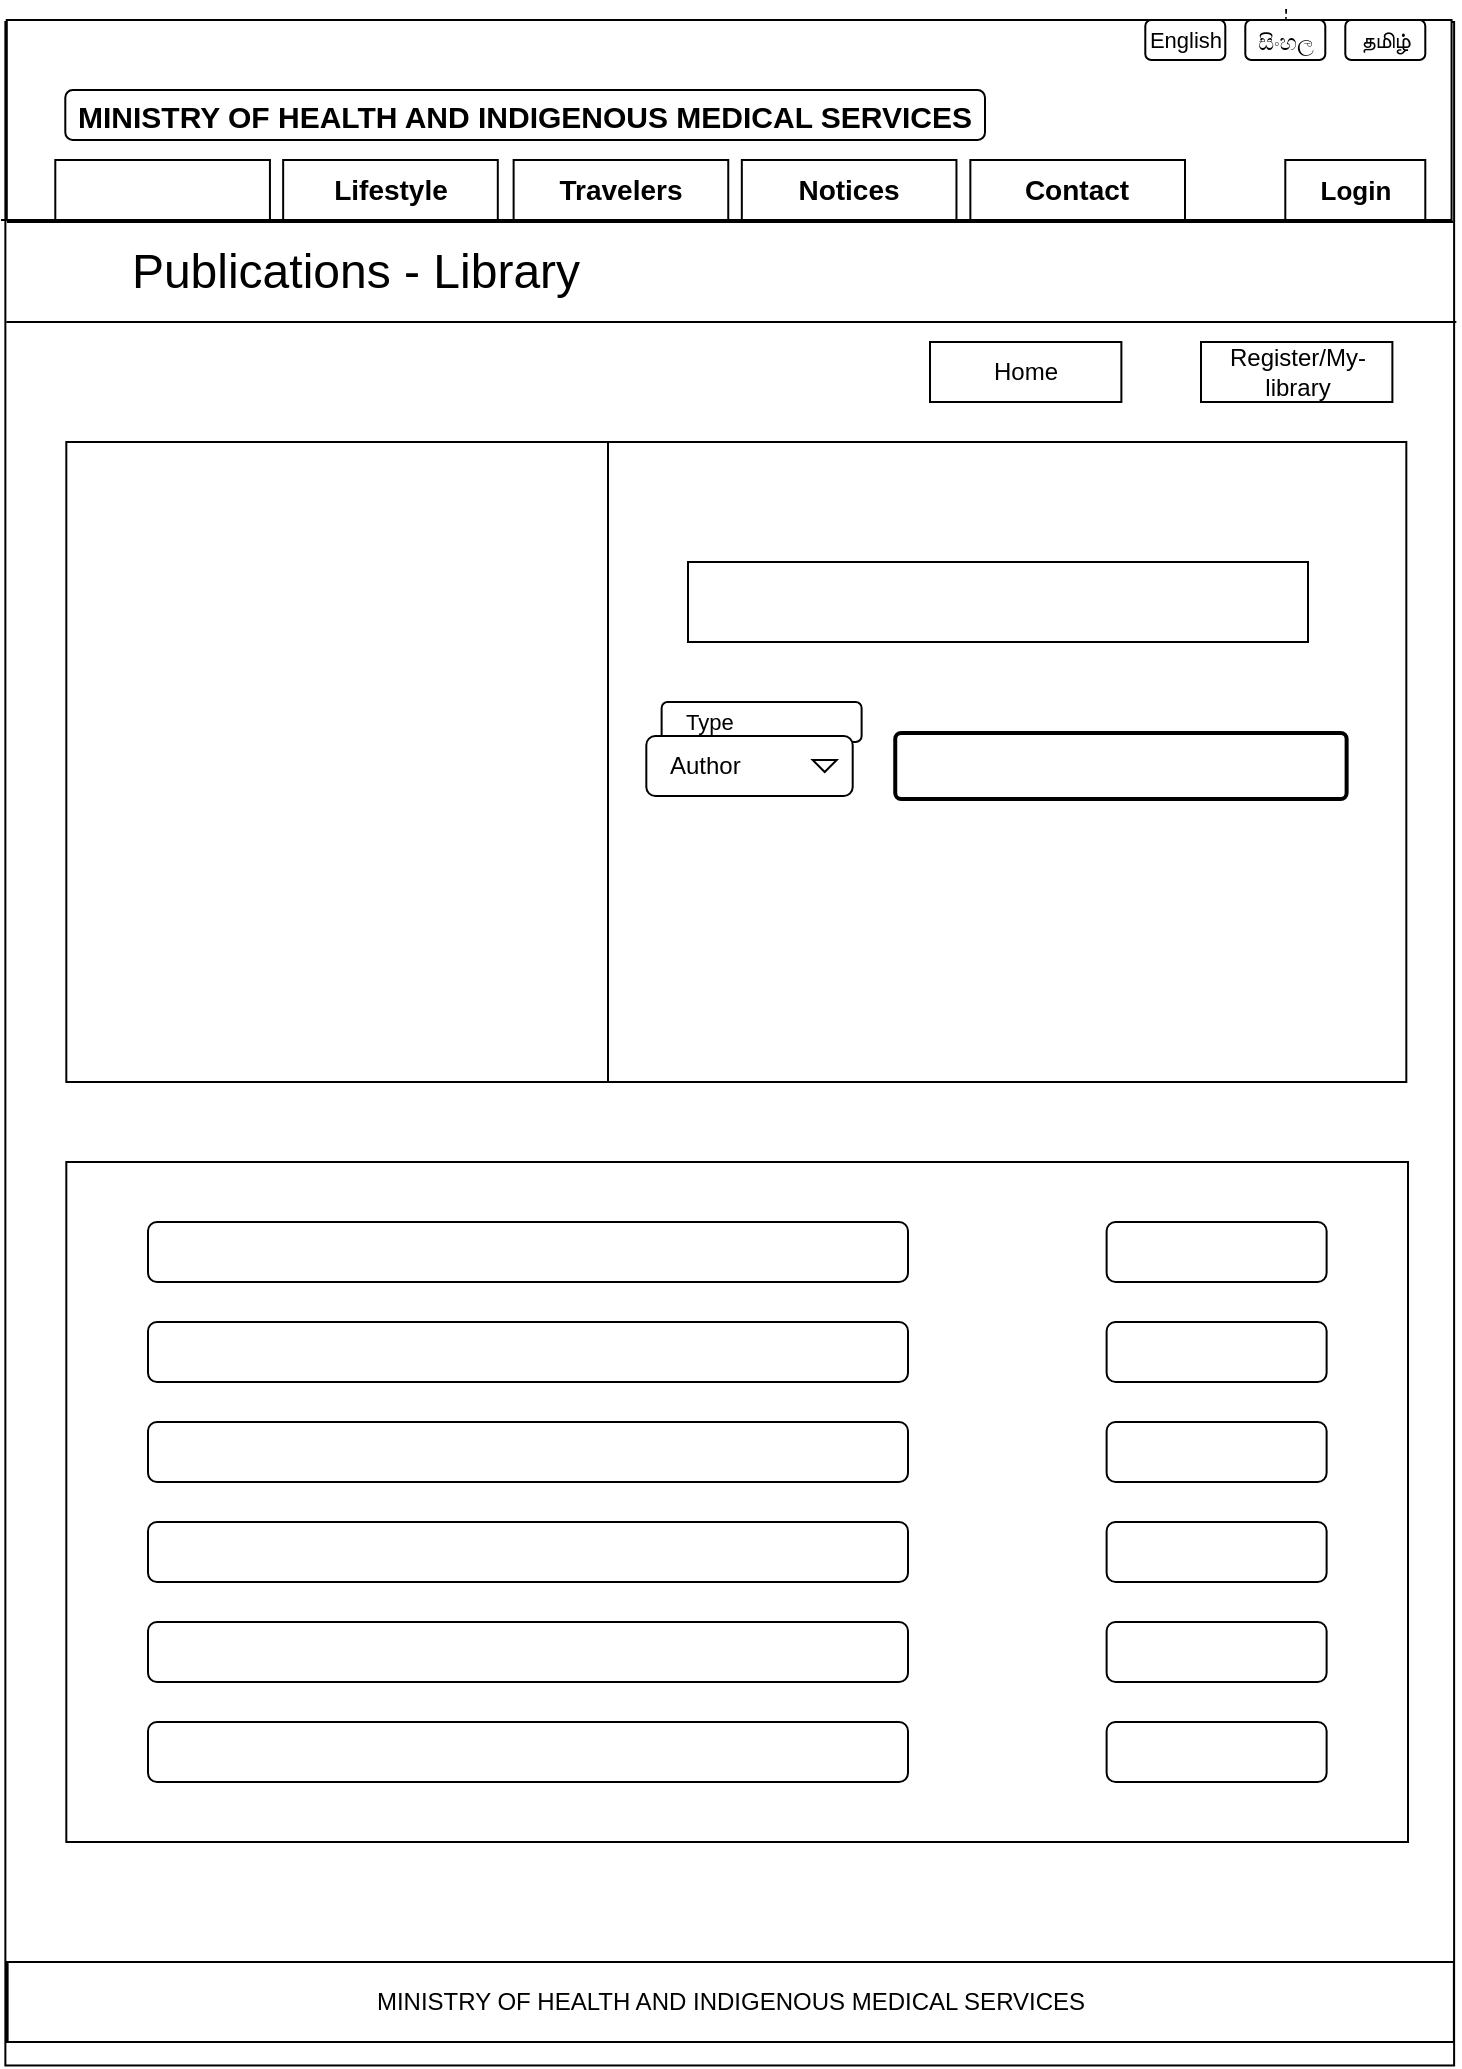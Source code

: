 <mxfile version="11.1.4" type="device"><diagram id="st_UdLgrCiyMQRc2rzED" name="Page-2"><mxGraphModel dx="4346" dy="619" grid="1" gridSize="10" guides="1" tooltips="1" connect="1" arrows="1" fold="1" page="1" pageScale="1" pageWidth="827" pageHeight="1169" math="0" shadow="0"><root><mxCell id="Plxu1KczWLrCSgF2ZZNG-0"/><mxCell id="Plxu1KczWLrCSgF2ZZNG-1" parent="Plxu1KczWLrCSgF2ZZNG-0"/><mxCell id="XpMwKcIDgWC3ad3jKby_-0" value="" style="rounded=0;whiteSpace=wrap;html=1;rotation=90;textDirection=rtl;labelPosition=left;verticalLabelPosition=middle;align=right;verticalAlign=middle;" parent="Plxu1KczWLrCSgF2ZZNG-1" vertex="1"><mxGeometry x="-3400" y="218.68" width="1021.74" height="724.37" as="geometry"/></mxCell><mxCell id="XpMwKcIDgWC3ad3jKby_-1" value="MINISTRY OF HEALTH AND INDIGENOUS MEDICAL SERVICES" style="rounded=0;whiteSpace=wrap;html=1;" parent="Plxu1KczWLrCSgF2ZZNG-1" vertex="1"><mxGeometry x="-3225.69" y="100" width="365" height="20" as="geometry"/></mxCell><mxCell id="XpMwKcIDgWC3ad3jKby_-2" value="" style="rounded=1;whiteSpace=wrap;html=1;comic=0;shadow=0;glass=0;" parent="Plxu1KczWLrCSgF2ZZNG-1" vertex="1"><mxGeometry x="-2730.69" y="100" width="140" height="20" as="geometry"/></mxCell><mxCell id="XpMwKcIDgWC3ad3jKby_-3" value="" style="html=1;verticalLabelPosition=bottom;align=center;labelBackgroundColor=#ffffff;verticalAlign=top;strokeWidth=2;shadow=0;dashed=0;shape=mxgraph.ios7.icons.looking_glass;glass=0;comic=0;" parent="Plxu1KczWLrCSgF2ZZNG-1" vertex="1"><mxGeometry x="-2610.69" y="105" width="10" height="10" as="geometry"/></mxCell><mxCell id="XpMwKcIDgWC3ad3jKby_-4" value="Search" style="text;html=1;align=center;verticalAlign=middle;whiteSpace=wrap;rounded=0;shadow=0;glass=0;comic=0;" parent="Plxu1KczWLrCSgF2ZZNG-1" vertex="1"><mxGeometry x="-2710.69" y="100" width="40" height="20" as="geometry"/></mxCell><mxCell id="XpMwKcIDgWC3ad3jKby_-5" value="Wellbeing" style="rounded=0;whiteSpace=wrap;html=1;shadow=0;glass=0;comic=0;" parent="Plxu1KczWLrCSgF2ZZNG-1" vertex="1"><mxGeometry x="-3225.69" y="140" width="95" height="30" as="geometry"/></mxCell><mxCell id="XpMwKcIDgWC3ad3jKby_-6" value="Lifestyle" style="rounded=0;whiteSpace=wrap;html=1;shadow=0;glass=0;comic=0;" parent="Plxu1KczWLrCSgF2ZZNG-1" vertex="1"><mxGeometry x="-3125.69" y="140" width="95" height="30" as="geometry"/></mxCell><mxCell id="XpMwKcIDgWC3ad3jKby_-7" value="Travelers" style="rounded=0;whiteSpace=wrap;html=1;shadow=0;glass=0;comic=0;" parent="Plxu1KczWLrCSgF2ZZNG-1" vertex="1"><mxGeometry x="-3020.69" y="140" width="95" height="30" as="geometry"/></mxCell><mxCell id="XpMwKcIDgWC3ad3jKby_-8" value="Notices" style="rounded=0;whiteSpace=wrap;html=1;shadow=0;glass=0;comic=0;" parent="Plxu1KczWLrCSgF2ZZNG-1" vertex="1"><mxGeometry x="-2920.69" y="140" width="95" height="30" as="geometry"/></mxCell><mxCell id="XpMwKcIDgWC3ad3jKby_-9" value="Contact" style="rounded=0;whiteSpace=wrap;html=1;shadow=0;glass=0;comic=0;" parent="Plxu1KczWLrCSgF2ZZNG-1" vertex="1"><mxGeometry x="-2820.69" y="140" width="95" height="30" as="geometry"/></mxCell><mxCell id="XpMwKcIDgWC3ad3jKby_-10" value="Login" style="rounded=0;whiteSpace=wrap;html=1;shadow=0;glass=0;comic=0;" parent="Plxu1KczWLrCSgF2ZZNG-1" vertex="1"><mxGeometry x="-2610.69" y="140" width="70" height="30" as="geometry"/></mxCell><mxCell id="XpMwKcIDgWC3ad3jKby_-11" value="English" style="rounded=1;whiteSpace=wrap;html=1;shadow=0;glass=0;comic=0;fontSize=9;" parent="Plxu1KczWLrCSgF2ZZNG-1" vertex="1"><mxGeometry x="-2680.69" y="70" width="40" height="20" as="geometry"/></mxCell><mxCell id="XpMwKcIDgWC3ad3jKby_-12" value="'&lt;br style=&quot;white-space: normal; font-size: 9px;&quot;&gt;&lt;span style=&quot;color: rgb(34, 34, 34); font-family: arial, sans-serif; text-align: left; white-space: pre-wrap; font-size: 9px;&quot;&gt;සිංහල&lt;/span&gt;" style="rounded=1;whiteSpace=wrap;html=1;shadow=0;glass=0;comic=0;perimeterSpacing=0;strokeWidth=1;verticalAlign=bottom;fontSize=9;" parent="Plxu1KczWLrCSgF2ZZNG-1" vertex="1"><mxGeometry x="-2630.69" y="70" width="40" height="20" as="geometry"/></mxCell><mxCell id="XpMwKcIDgWC3ad3jKby_-13" value="&lt;br style=&quot;font-size: 9px;&quot;&gt;&lt;span style=&quot;color: rgb(34 , 34 , 34) ; font-family: &amp;quot;arial&amp;quot; , sans-serif ; text-align: left ; white-space: pre-wrap ; font-size: 9px&quot;&gt;தமிழ்&lt;/span&gt;" style="rounded=1;whiteSpace=wrap;html=1;shadow=0;glass=0;comic=0;perimeterSpacing=0;strokeWidth=1;verticalAlign=bottom;fontSize=9;spacing=1;" parent="Plxu1KczWLrCSgF2ZZNG-1" vertex="1"><mxGeometry x="-2580.69" y="70" width="40" height="20" as="geometry"/></mxCell><mxCell id="XpMwKcIDgWC3ad3jKby_-14" value="&lt;span style=&quot;font-size: 12px ; white-space: normal&quot;&gt;MINISTRY OF HEALTH AND INDIGENOUS MEDICAL SERVICES&lt;/span&gt;" style="rounded=0;whiteSpace=wrap;html=1;shadow=0;glass=0;comic=0;strokeWidth=1;fontSize=9;align=center;" parent="Plxu1KczWLrCSgF2ZZNG-1" vertex="1"><mxGeometry x="-3250.69" y="1040" width="723.13" height="40" as="geometry"/></mxCell><mxCell id="XpMwKcIDgWC3ad3jKby_-15" value="" style="endArrow=none;html=1;" parent="Plxu1KczWLrCSgF2ZZNG-1" edge="1"><mxGeometry width="50" height="50" relative="1" as="geometry"><mxPoint x="-3250.56" y="170" as="sourcePoint"/><mxPoint x="-2527.56" y="170" as="targetPoint"/></mxGeometry></mxCell><mxCell id="XpMwKcIDgWC3ad3jKby_-16" value="" style="endArrow=none;html=1;" parent="Plxu1KczWLrCSgF2ZZNG-1" edge="1"><mxGeometry width="50" height="50" relative="1" as="geometry"><mxPoint x="-3250.84" y="220" as="sourcePoint"/><mxPoint x="-2525.84" y="220" as="targetPoint"/></mxGeometry></mxCell><mxCell id="XpMwKcIDgWC3ad3jKby_-17" value="&lt;font style=&quot;font-size: 24px&quot;&gt;Publications - Library&lt;/font&gt;" style="text;html=1;align=center;verticalAlign=middle;whiteSpace=wrap;rounded=0;" parent="Plxu1KczWLrCSgF2ZZNG-1" vertex="1"><mxGeometry x="-3220.84" y="170" width="290" height="50" as="geometry"/></mxCell><mxCell id="6Sh0sXvZUnCYMVv0VR3Z-0" value="" style="rounded=0;whiteSpace=wrap;html=1;" parent="Plxu1KczWLrCSgF2ZZNG-1" vertex="1"><mxGeometry x="-3220.84" y="280" width="670" height="320" as="geometry"/></mxCell><mxCell id="6Sh0sXvZUnCYMVv0VR3Z-1" value="Home" style="rounded=0;whiteSpace=wrap;html=1;" parent="Plxu1KczWLrCSgF2ZZNG-1" vertex="1"><mxGeometry x="-2789" y="230" width="95.69" height="30" as="geometry"/></mxCell><mxCell id="6Sh0sXvZUnCYMVv0VR3Z-2" value="Register/My-library" style="rounded=0;whiteSpace=wrap;html=1;" parent="Plxu1KczWLrCSgF2ZZNG-1" vertex="1"><mxGeometry x="-2653.5" y="230" width="95.69" height="30" as="geometry"/></mxCell><mxCell id="6Sh0sXvZUnCYMVv0VR3Z-5" value="" style="rounded=0;whiteSpace=wrap;html=1;" parent="Plxu1KczWLrCSgF2ZZNG-1" vertex="1"><mxGeometry x="-3220.84" y="640" width="670.84" height="340" as="geometry"/></mxCell><mxCell id="6Sh0sXvZUnCYMVv0VR3Z-6" value="" style="rounded=1;whiteSpace=wrap;html=1;" parent="Plxu1KczWLrCSgF2ZZNG-1" vertex="1"><mxGeometry x="-3180" y="670" width="380" height="30" as="geometry"/></mxCell><mxCell id="6Sh0sXvZUnCYMVv0VR3Z-7" value="" style="rounded=1;whiteSpace=wrap;html=1;" parent="Plxu1KczWLrCSgF2ZZNG-1" vertex="1"><mxGeometry x="-3180" y="720" width="380" height="30" as="geometry"/></mxCell><mxCell id="6Sh0sXvZUnCYMVv0VR3Z-8" value="" style="rounded=1;whiteSpace=wrap;html=1;" parent="Plxu1KczWLrCSgF2ZZNG-1" vertex="1"><mxGeometry x="-3180" y="770" width="380" height="30" as="geometry"/></mxCell><mxCell id="6Sh0sXvZUnCYMVv0VR3Z-9" value="" style="rounded=1;whiteSpace=wrap;html=1;" parent="Plxu1KczWLrCSgF2ZZNG-1" vertex="1"><mxGeometry x="-3180" y="820" width="380" height="30" as="geometry"/></mxCell><mxCell id="6Sh0sXvZUnCYMVv0VR3Z-10" value="" style="rounded=1;whiteSpace=wrap;html=1;" parent="Plxu1KczWLrCSgF2ZZNG-1" vertex="1"><mxGeometry x="-3180" y="870" width="380" height="30" as="geometry"/></mxCell><mxCell id="6Sh0sXvZUnCYMVv0VR3Z-11" value="" style="rounded=1;whiteSpace=wrap;html=1;" parent="Plxu1KczWLrCSgF2ZZNG-1" vertex="1"><mxGeometry x="-3180" y="920" width="380" height="30" as="geometry"/></mxCell><mxCell id="6Sh0sXvZUnCYMVv0VR3Z-12" value="" style="rounded=1;whiteSpace=wrap;html=1;" parent="Plxu1KczWLrCSgF2ZZNG-1" vertex="1"><mxGeometry x="-2700.69" y="670" width="110" height="30" as="geometry"/></mxCell><mxCell id="6Sh0sXvZUnCYMVv0VR3Z-14" value="" style="rounded=1;whiteSpace=wrap;html=1;" parent="Plxu1KczWLrCSgF2ZZNG-1" vertex="1"><mxGeometry x="-2700.69" y="720" width="110" height="30" as="geometry"/></mxCell><mxCell id="6Sh0sXvZUnCYMVv0VR3Z-15" value="" style="rounded=1;whiteSpace=wrap;html=1;" parent="Plxu1KczWLrCSgF2ZZNG-1" vertex="1"><mxGeometry x="-2700.69" y="770" width="110" height="30" as="geometry"/></mxCell><mxCell id="6Sh0sXvZUnCYMVv0VR3Z-16" value="" style="rounded=1;whiteSpace=wrap;html=1;" parent="Plxu1KczWLrCSgF2ZZNG-1" vertex="1"><mxGeometry x="-2700.69" y="820" width="110" height="30" as="geometry"/></mxCell><mxCell id="6Sh0sXvZUnCYMVv0VR3Z-17" value="" style="rounded=1;whiteSpace=wrap;html=1;" parent="Plxu1KczWLrCSgF2ZZNG-1" vertex="1"><mxGeometry x="-2700.69" y="870" width="110" height="30" as="geometry"/></mxCell><mxCell id="6Sh0sXvZUnCYMVv0VR3Z-18" value="" style="rounded=1;whiteSpace=wrap;html=1;" parent="Plxu1KczWLrCSgF2ZZNG-1" vertex="1"><mxGeometry x="-2700.69" y="920" width="110" height="30" as="geometry"/></mxCell><mxCell id="6Sh0sXvZUnCYMVv0VR3Z-22" value="Type" style="rounded=1;html=1;align=left;fontSize=11;spacingLeft=10;fontSize=11" parent="Plxu1KczWLrCSgF2ZZNG-1" vertex="1"><mxGeometry x="-2923.19" y="410" width="100" height="20" as="geometry"/></mxCell><mxCell id="6Sh0sXvZUnCYMVv0VR3Z-23" value="Author" style="rounded=1;html=1;align=left;fontSize=12;spacingLeft=10" parent="Plxu1KczWLrCSgF2ZZNG-1" vertex="1"><mxGeometry x="-2930.84" y="427" width="103.19" height="30" as="geometry"/></mxCell><mxCell id="6Sh0sXvZUnCYMVv0VR3Z-24" value="" style="shape=triangle;direction=south;html=1" parent="6Sh0sXvZUnCYMVv0VR3Z-23" vertex="1"><mxGeometry x="1" y="0.5" width="12" height="6" relative="1" as="geometry"><mxPoint x="-20" y="-3" as="offset"/></mxGeometry></mxCell><mxCell id="6Sh0sXvZUnCYMVv0VR3Z-26" value="" style="rounded=1;arcSize=9;align=left;spacingLeft=5;html=1;strokeWidth=2;fontSize=12" parent="Plxu1KczWLrCSgF2ZZNG-1" vertex="1"><mxGeometry x="-2806.38" y="425.5" width="225.69" height="33" as="geometry"/></mxCell><mxCell id="6Sh0sXvZUnCYMVv0VR3Z-30" value="" style="rounded=0;whiteSpace=wrap;html=1;" parent="Plxu1KczWLrCSgF2ZZNG-1" vertex="1"><mxGeometry x="-2910" y="340" width="310" height="40" as="geometry"/></mxCell><mxCell id="vHj5U-3BPbA1pc_P-1eF-4" value="" style="group" parent="Plxu1KczWLrCSgF2ZZNG-1" vertex="1" connectable="0"><mxGeometry x="-3253.5" y="69" width="725.9" height="100.842" as="geometry"/></mxCell><mxCell id="vHj5U-3BPbA1pc_P-1eF-5" value="" style="html=1;verticalLabelPosition=bottom;align=center;labelBackgroundColor=#ffffff;verticalAlign=top;strokeWidth=2;shadow=0;dashed=0;shape=mxgraph.ios7.icons.looking_glass;glass=0;comic=0;" parent="vHj5U-3BPbA1pc_P-1eF-4" vertex="1"><mxGeometry x="642.15" y="35" width="10" height="10" as="geometry"/></mxCell><mxCell id="vHj5U-3BPbA1pc_P-1eF-6" value="" style="endArrow=none;html=1;entryX=0.159;entryY=0;entryDx=0;entryDy=0;entryPerimeter=0;" parent="vHj5U-3BPbA1pc_P-1eF-4" edge="1"><mxGeometry width="50" height="50" relative="1" as="geometry"><mxPoint y="100" as="sourcePoint"/><mxPoint x="725.9" y="100.842" as="targetPoint"/></mxGeometry></mxCell><mxCell id="vHj5U-3BPbA1pc_P-1eF-7" value="" style="rounded=0;whiteSpace=wrap;html=1;" parent="vHj5U-3BPbA1pc_P-1eF-4" vertex="1"><mxGeometry x="2.89" width="722.39" height="100" as="geometry"/></mxCell><mxCell id="vHj5U-3BPbA1pc_P-1eF-8" value="English" style="rounded=1;whiteSpace=wrap;html=1;shadow=0;glass=0;comic=0;fontSize=11;fontStyle=0;" parent="vHj5U-3BPbA1pc_P-1eF-4" vertex="1"><mxGeometry x="572.15" width="40" height="20" as="geometry"/></mxCell><mxCell id="vHj5U-3BPbA1pc_P-1eF-9" value="'&lt;br style=&quot;white-space: normal; font-size: 11px;&quot;&gt;&lt;span style=&quot;font-family: arial, sans-serif; text-align: left; white-space: pre-wrap; font-size: 11px;&quot;&gt;සිංහල&lt;/span&gt;" style="rounded=1;whiteSpace=wrap;html=1;shadow=0;glass=0;comic=0;perimeterSpacing=0;strokeWidth=1;verticalAlign=bottom;fontSize=11;fontStyle=0;spacing=2;" parent="vHj5U-3BPbA1pc_P-1eF-4" vertex="1"><mxGeometry x="622.15" width="40" height="20" as="geometry"/></mxCell><mxCell id="vHj5U-3BPbA1pc_P-1eF-10" value="&lt;br style=&quot;font-size: 11px;&quot;&gt;&lt;span style=&quot;font-family: arial, sans-serif; text-align: left; white-space: pre-wrap; font-size: 11px;&quot;&gt;தமிழ்&lt;/span&gt;" style="rounded=1;whiteSpace=wrap;html=1;shadow=0;glass=0;comic=0;perimeterSpacing=0;strokeWidth=1;verticalAlign=bottom;fontSize=11;spacing=3;fontStyle=0;" parent="vHj5U-3BPbA1pc_P-1eF-4" vertex="1"><mxGeometry x="672.15" width="40" height="20" as="geometry"/></mxCell><mxCell id="vHj5U-3BPbA1pc_P-1eF-11" value="Login" style="rounded=0;whiteSpace=wrap;html=1;shadow=0;glass=0;comic=0;fontStyle=1;fontSize=13;" parent="vHj5U-3BPbA1pc_P-1eF-4" vertex="1"><mxGeometry x="642.15" y="70" width="70" height="30" as="geometry"/></mxCell><mxCell id="vHj5U-3BPbA1pc_P-1eF-12" value="" style="group" parent="vHj5U-3BPbA1pc_P-1eF-4" vertex="1" connectable="0"><mxGeometry x="27.15" y="70" width="564.85" height="30" as="geometry"/></mxCell><mxCell id="vHj5U-3BPbA1pc_P-1eF-13" value="&lt;font color=&quot;#ffffff&quot; style=&quot;font-size: 14px;&quot;&gt;Wellbeing&lt;/font&gt;" style="rounded=0;whiteSpace=wrap;html=1;shadow=0;glass=0;comic=0;fontSize=14;fontStyle=1" parent="vHj5U-3BPbA1pc_P-1eF-12" vertex="1"><mxGeometry width="107.322" height="30" as="geometry"/></mxCell><mxCell id="vHj5U-3BPbA1pc_P-1eF-14" value="Lifestyle" style="rounded=0;whiteSpace=wrap;html=1;shadow=0;glass=0;comic=0;fontStyle=1;fontSize=14;" parent="vHj5U-3BPbA1pc_P-1eF-12" vertex="1"><mxGeometry x="113.93" width="107.322" height="30" as="geometry"/></mxCell><mxCell id="vHj5U-3BPbA1pc_P-1eF-15" value="Contact" style="rounded=0;whiteSpace=wrap;html=1;shadow=0;glass=0;comic=0;fontStyle=1;fontSize=14;" parent="vHj5U-3BPbA1pc_P-1eF-12" vertex="1"><mxGeometry x="457.529" width="107.322" height="30" as="geometry"/></mxCell><mxCell id="vHj5U-3BPbA1pc_P-1eF-16" value="Travelers" style="rounded=0;whiteSpace=wrap;html=1;shadow=0;glass=0;comic=0;fontStyle=1;fontSize=14;" parent="vHj5U-3BPbA1pc_P-1eF-12" vertex="1"><mxGeometry x="229.16" width="107.322" height="30" as="geometry"/></mxCell><mxCell id="vHj5U-3BPbA1pc_P-1eF-17" value="Notices" style="rounded=0;whiteSpace=wrap;html=1;shadow=0;glass=0;comic=0;fontStyle=1;fontSize=14;" parent="vHj5U-3BPbA1pc_P-1eF-12" vertex="1"><mxGeometry x="343.259" width="107.322" height="30" as="geometry"/></mxCell><mxCell id="vHj5U-3BPbA1pc_P-1eF-18" value="" style="rounded=1;whiteSpace=wrap;html=1;fontFamily=Helvetica;fontSize=15;" parent="vHj5U-3BPbA1pc_P-1eF-4" vertex="1"><mxGeometry x="32.15" y="35" width="459.85" height="25" as="geometry"/></mxCell><mxCell id="vHj5U-3BPbA1pc_P-1eF-19" value="&lt;span style=&quot;font-weight: 700;&quot;&gt;MINISTRY OF HEALTH AND INDIGENOUS MEDICAL SERVICES&lt;/span&gt;" style="text;html=1;align=center;verticalAlign=middle;whiteSpace=wrap;rounded=0;fontFamily=Helvetica;fontSize=15;fontColor=#000000;" parent="vHj5U-3BPbA1pc_P-1eF-4" vertex="1"><mxGeometry x="24.65" y="30" width="474.85" height="35" as="geometry"/></mxCell><mxCell id="vHj5U-3BPbA1pc_P-1eF-21" value="" style="endArrow=none;html=1;" parent="Plxu1KczWLrCSgF2ZZNG-1" edge="1"><mxGeometry width="50" height="50" relative="1" as="geometry"><mxPoint x="-2950" y="600" as="sourcePoint"/><mxPoint x="-2950" y="280" as="targetPoint"/></mxGeometry></mxCell><mxCell id="vHj5U-3BPbA1pc_P-1eF-22" value="" style="shape=image;html=1;verticalAlign=top;verticalLabelPosition=bottom;labelBackgroundColor=#ffffff;imageAspect=0;aspect=fixed;image=https://cdn3.iconfinder.com/data/icons/faticons/32/arrow-right-01-128.png" parent="Plxu1KczWLrCSgF2ZZNG-1" vertex="1"><mxGeometry x="-2982" y="430" width="18" height="18" as="geometry"/></mxCell><mxCell id="vHj5U-3BPbA1pc_P-1eF-23" value="" style="shape=image;html=1;verticalAlign=top;verticalLabelPosition=bottom;labelBackgroundColor=#ffffff;imageAspect=0;aspect=fixed;image=https://cdn3.iconfinder.com/data/icons/faticons/32/arrow-right-01-128.png;rotation=-180;" parent="Plxu1KczWLrCSgF2ZZNG-1" vertex="1"><mxGeometry x="-3210" y="431" width="18" height="18" as="geometry"/></mxCell><mxCell id="vHj5U-3BPbA1pc_P-1eF-24" value="&lt;span style=&quot;font-size: 12px ; white-space: normal&quot;&gt;MINISTRY OF HEALTH AND INDIGENOUS MEDICAL SERVICES&lt;/span&gt;" style="rounded=0;whiteSpace=wrap;html=1;shadow=0;glass=0;comic=0;strokeWidth=1;fontSize=9;align=center;" parent="Plxu1KczWLrCSgF2ZZNG-1" vertex="1"><mxGeometry x="-3250.19" y="1040" width="723.13" height="40" as="geometry"/></mxCell></root></mxGraphModel></diagram><diagram name="Page-1" id="QfVVAlMZJHr9DLMj6gSK"><mxGraphModel dx="1865" dy="619" grid="1" gridSize="10" guides="1" tooltips="1" connect="1" arrows="1" fold="1" page="1" pageScale="1" pageWidth="827" pageHeight="1169" math="0" shadow="0"><root><mxCell id="0"/><mxCell id="1" parent="0"/><mxCell id="j-9jJKn5-D6yGYakjFuk-1" value="" style="rounded=0;whiteSpace=wrap;html=1;rotation=90;textDirection=rtl;labelPosition=left;verticalLabelPosition=middle;align=right;verticalAlign=middle;" parent="1" vertex="1"><mxGeometry x="-816.91" y="86.43" width="797.25" height="724.37" as="geometry"/></mxCell><mxCell id="j-9jJKn5-D6yGYakjFuk-2" value="MINISTRY OF HEALTH AND INDIGENOUS MEDICAL SERVICES" style="rounded=0;whiteSpace=wrap;html=1;" parent="1" vertex="1"><mxGeometry x="-754.85" y="80" width="365" height="20" as="geometry"/></mxCell><mxCell id="j-9jJKn5-D6yGYakjFuk-8" value="" style="rounded=1;whiteSpace=wrap;html=1;comic=0;shadow=0;glass=0;" parent="1" vertex="1"><mxGeometry x="-259.85" y="80" width="140" height="20" as="geometry"/></mxCell><mxCell id="j-9jJKn5-D6yGYakjFuk-9" value="" style="html=1;verticalLabelPosition=bottom;align=center;labelBackgroundColor=#ffffff;verticalAlign=top;strokeWidth=2;strokeColor=#808080;shadow=0;dashed=0;shape=mxgraph.ios7.icons.looking_glass;glass=0;comic=0;" parent="1" vertex="1"><mxGeometry x="-139.85" y="85" width="10" height="10" as="geometry"/></mxCell><mxCell id="j-9jJKn5-D6yGYakjFuk-10" value="Search" style="text;html=1;strokeColor=none;fillColor=none;align=center;verticalAlign=middle;whiteSpace=wrap;rounded=0;shadow=0;glass=0;comic=0;" parent="1" vertex="1"><mxGeometry x="-239.85" y="80" width="40" height="20" as="geometry"/></mxCell><mxCell id="j-9jJKn5-D6yGYakjFuk-13" value="Wellbeing" style="rounded=0;whiteSpace=wrap;html=1;shadow=0;glass=0;comic=0;strokeColor=#808080;" parent="1" vertex="1"><mxGeometry x="-754.85" y="120" width="95" height="30" as="geometry"/></mxCell><mxCell id="j-9jJKn5-D6yGYakjFuk-14" value="Lifestyle" style="rounded=0;whiteSpace=wrap;html=1;shadow=0;glass=0;comic=0;strokeColor=#808080;" parent="1" vertex="1"><mxGeometry x="-654.85" y="120" width="95" height="30" as="geometry"/></mxCell><mxCell id="j-9jJKn5-D6yGYakjFuk-15" value="Travelers" style="rounded=0;whiteSpace=wrap;html=1;shadow=0;glass=0;comic=0;strokeColor=#808080;" parent="1" vertex="1"><mxGeometry x="-549.85" y="120" width="95" height="30" as="geometry"/></mxCell><mxCell id="j-9jJKn5-D6yGYakjFuk-16" value="Notices" style="rounded=0;whiteSpace=wrap;html=1;shadow=0;glass=0;comic=0;strokeColor=#808080;" parent="1" vertex="1"><mxGeometry x="-449.85" y="120" width="95" height="30" as="geometry"/></mxCell><mxCell id="j-9jJKn5-D6yGYakjFuk-17" value="Contact" style="rounded=0;whiteSpace=wrap;html=1;shadow=0;glass=0;comic=0;strokeColor=#808080;" parent="1" vertex="1"><mxGeometry x="-349.85" y="120" width="95" height="30" as="geometry"/></mxCell><mxCell id="j-9jJKn5-D6yGYakjFuk-18" value="Login" style="rounded=0;whiteSpace=wrap;html=1;shadow=0;glass=0;comic=0;strokeColor=#808080;" parent="1" vertex="1"><mxGeometry x="-139.85" y="120" width="70" height="30" as="geometry"/></mxCell><mxCell id="j-9jJKn5-D6yGYakjFuk-26" value="English" style="rounded=1;whiteSpace=wrap;html=1;shadow=0;glass=0;comic=0;strokeColor=#808080;fontSize=9;" parent="1" vertex="1"><mxGeometry x="-209.85" y="50" width="40" height="20" as="geometry"/></mxCell><mxCell id="j-9jJKn5-D6yGYakjFuk-27" value="'&lt;br style=&quot;white-space: normal; font-size: 9px;&quot;&gt;&lt;span style=&quot;color: rgb(34, 34, 34); font-family: arial, sans-serif; text-align: left; white-space: pre-wrap; font-size: 9px;&quot;&gt;සිංහල&lt;/span&gt;" style="rounded=1;whiteSpace=wrap;html=1;shadow=0;glass=0;comic=0;strokeColor=#808080;perimeterSpacing=0;strokeWidth=1;verticalAlign=bottom;fontSize=9;" parent="1" vertex="1"><mxGeometry x="-159.85" y="50" width="40" height="20" as="geometry"/></mxCell><mxCell id="j-9jJKn5-D6yGYakjFuk-29" value="&lt;br style=&quot;font-size: 9px;&quot;&gt;&lt;span style=&quot;color: rgb(34 , 34 , 34) ; font-family: &amp;quot;arial&amp;quot; , sans-serif ; text-align: left ; white-space: pre-wrap ; font-size: 9px&quot;&gt;தமிழ்&lt;/span&gt;" style="rounded=1;whiteSpace=wrap;html=1;shadow=0;glass=0;comic=0;strokeColor=#808080;perimeterSpacing=0;strokeWidth=1;verticalAlign=bottom;fontSize=9;spacing=1;" parent="1" vertex="1"><mxGeometry x="-109.85" y="50" width="40" height="20" as="geometry"/></mxCell><mxCell id="j-9jJKn5-D6yGYakjFuk-31" value="&lt;span style=&quot;font-size: 12px ; white-space: normal&quot;&gt;MINISTRY OF HEALTH AND INDIGENOUS MEDICAL SERVICES&lt;/span&gt;" style="rounded=0;whiteSpace=wrap;html=1;shadow=0;glass=0;comic=0;strokeColor=#808080;strokeWidth=1;fontSize=9;align=center;" parent="1" vertex="1"><mxGeometry x="-779.85" y="800" width="723.13" height="40" as="geometry"/></mxCell><mxCell id="zrRPDPQVUzxBM1NJIK-z-1" value="" style="endArrow=none;html=1;" parent="1" edge="1"><mxGeometry width="50" height="50" relative="1" as="geometry"><mxPoint x="-779.72" y="150" as="sourcePoint"/><mxPoint x="-56.72" y="150" as="targetPoint"/></mxGeometry></mxCell><mxCell id="zrRPDPQVUzxBM1NJIK-z-10" value="" style="endArrow=none;html=1;" parent="1" edge="1"><mxGeometry width="50" height="50" relative="1" as="geometry"><mxPoint x="-780" y="200" as="sourcePoint"/><mxPoint x="-55" y="200" as="targetPoint"/></mxGeometry></mxCell><mxCell id="zrRPDPQVUzxBM1NJIK-z-11" value="&lt;font style=&quot;font-size: 24px&quot;&gt;Publications - Manuals&lt;/font&gt;" style="text;html=1;strokeColor=none;fillColor=none;align=center;verticalAlign=middle;whiteSpace=wrap;rounded=0;" parent="1" vertex="1"><mxGeometry x="-750" y="150" width="320" height="50" as="geometry"/></mxCell><mxCell id="zrRPDPQVUzxBM1NJIK-z-27" value="" style="rounded=1;whiteSpace=wrap;html=1;strokeColor=#CCCCCC;fillColor=#CCCCCC;" parent="1" vertex="1"><mxGeometry x="-690" y="250" width="550" height="60" as="geometry"/></mxCell><mxCell id="zrRPDPQVUzxBM1NJIK-z-28" value="" style="rounded=1;whiteSpace=wrap;html=1;strokeColor=#CCCCCC;fillColor=#CCCCCC;" parent="1" vertex="1"><mxGeometry x="-690" y="320" width="550" height="60" as="geometry"/></mxCell><mxCell id="zrRPDPQVUzxBM1NJIK-z-29" value="" style="rounded=1;whiteSpace=wrap;html=1;strokeColor=#CCCCCC;fillColor=#CCCCCC;" parent="1" vertex="1"><mxGeometry x="-690" y="390" width="550" height="60" as="geometry"/></mxCell><mxCell id="zrRPDPQVUzxBM1NJIK-z-30" value="" style="rounded=1;whiteSpace=wrap;html=1;strokeColor=#CCCCCC;fillColor=#CCCCCC;" parent="1" vertex="1"><mxGeometry x="-690" y="460" width="550" height="60" as="geometry"/></mxCell></root></mxGraphModel></diagram><diagram name="Page-2" id="xJshvL8ZNQ6lUlDjyjYf"><mxGraphModel dx="4529" dy="728" grid="1" gridSize="10" guides="1" tooltips="1" connect="1" arrows="1" fold="1" page="1" pageScale="1" pageWidth="827" pageHeight="1169" math="0" shadow="0"><root><mxCell id="Plxu1KczWLrCSgF2ZZNG-0"/><mxCell id="Plxu1KczWLrCSgF2ZZNG-1" parent="Plxu1KczWLrCSgF2ZZNG-0"/><mxCell id="XpMwKcIDgWC3ad3jKby_-0" value="" style="rounded=0;whiteSpace=wrap;html=1;rotation=90;textDirection=rtl;labelPosition=left;verticalLabelPosition=middle;align=right;verticalAlign=middle;" parent="Plxu1KczWLrCSgF2ZZNG-1" vertex="1"><mxGeometry x="-3400" y="218.68" width="1021.74" height="724.37" as="geometry"/></mxCell><mxCell id="XpMwKcIDgWC3ad3jKby_-1" value="MINISTRY OF HEALTH AND INDIGENOUS MEDICAL SERVICES" style="rounded=0;whiteSpace=wrap;html=1;" parent="Plxu1KczWLrCSgF2ZZNG-1" vertex="1"><mxGeometry x="-3225.69" y="100" width="365" height="20" as="geometry"/></mxCell><mxCell id="XpMwKcIDgWC3ad3jKby_-2" value="" style="rounded=1;whiteSpace=wrap;html=1;comic=0;shadow=0;glass=0;" parent="Plxu1KczWLrCSgF2ZZNG-1" vertex="1"><mxGeometry x="-2730.69" y="100" width="140" height="20" as="geometry"/></mxCell><mxCell id="XpMwKcIDgWC3ad3jKby_-3" value="" style="html=1;verticalLabelPosition=bottom;align=center;labelBackgroundColor=#ffffff;verticalAlign=top;strokeWidth=2;strokeColor=#808080;shadow=0;dashed=0;shape=mxgraph.ios7.icons.looking_glass;glass=0;comic=0;" parent="Plxu1KczWLrCSgF2ZZNG-1" vertex="1"><mxGeometry x="-2610.69" y="105" width="10" height="10" as="geometry"/></mxCell><mxCell id="XpMwKcIDgWC3ad3jKby_-4" value="Search" style="text;html=1;strokeColor=none;fillColor=none;align=center;verticalAlign=middle;whiteSpace=wrap;rounded=0;shadow=0;glass=0;comic=0;" parent="Plxu1KczWLrCSgF2ZZNG-1" vertex="1"><mxGeometry x="-2710.69" y="100" width="40" height="20" as="geometry"/></mxCell><mxCell id="XpMwKcIDgWC3ad3jKby_-5" value="Wellbeing" style="rounded=0;whiteSpace=wrap;html=1;shadow=0;glass=0;comic=0;strokeColor=#808080;" parent="Plxu1KczWLrCSgF2ZZNG-1" vertex="1"><mxGeometry x="-3225.69" y="140" width="95" height="30" as="geometry"/></mxCell><mxCell id="XpMwKcIDgWC3ad3jKby_-6" value="Lifestyle" style="rounded=0;whiteSpace=wrap;html=1;shadow=0;glass=0;comic=0;strokeColor=#808080;" parent="Plxu1KczWLrCSgF2ZZNG-1" vertex="1"><mxGeometry x="-3125.69" y="140" width="95" height="30" as="geometry"/></mxCell><mxCell id="XpMwKcIDgWC3ad3jKby_-7" value="Travelers" style="rounded=0;whiteSpace=wrap;html=1;shadow=0;glass=0;comic=0;strokeColor=#808080;" parent="Plxu1KczWLrCSgF2ZZNG-1" vertex="1"><mxGeometry x="-3020.69" y="140" width="95" height="30" as="geometry"/></mxCell><mxCell id="XpMwKcIDgWC3ad3jKby_-8" value="Notices" style="rounded=0;whiteSpace=wrap;html=1;shadow=0;glass=0;comic=0;strokeColor=#808080;" parent="Plxu1KczWLrCSgF2ZZNG-1" vertex="1"><mxGeometry x="-2920.69" y="140" width="95" height="30" as="geometry"/></mxCell><mxCell id="XpMwKcIDgWC3ad3jKby_-9" value="Contact" style="rounded=0;whiteSpace=wrap;html=1;shadow=0;glass=0;comic=0;strokeColor=#808080;" parent="Plxu1KczWLrCSgF2ZZNG-1" vertex="1"><mxGeometry x="-2820.69" y="140" width="95" height="30" as="geometry"/></mxCell><mxCell id="XpMwKcIDgWC3ad3jKby_-10" value="Login" style="rounded=0;whiteSpace=wrap;html=1;shadow=0;glass=0;comic=0;strokeColor=#808080;" parent="Plxu1KczWLrCSgF2ZZNG-1" vertex="1"><mxGeometry x="-2610.69" y="140" width="70" height="30" as="geometry"/></mxCell><mxCell id="XpMwKcIDgWC3ad3jKby_-11" value="English" style="rounded=1;whiteSpace=wrap;html=1;shadow=0;glass=0;comic=0;strokeColor=#808080;fontSize=9;" parent="Plxu1KczWLrCSgF2ZZNG-1" vertex="1"><mxGeometry x="-2680.69" y="70" width="40" height="20" as="geometry"/></mxCell><mxCell id="XpMwKcIDgWC3ad3jKby_-12" value="'&lt;br style=&quot;white-space: normal; font-size: 9px;&quot;&gt;&lt;span style=&quot;color: rgb(34, 34, 34); font-family: arial, sans-serif; text-align: left; white-space: pre-wrap; font-size: 9px;&quot;&gt;සිංහල&lt;/span&gt;" style="rounded=1;whiteSpace=wrap;html=1;shadow=0;glass=0;comic=0;strokeColor=#808080;perimeterSpacing=0;strokeWidth=1;verticalAlign=bottom;fontSize=9;" parent="Plxu1KczWLrCSgF2ZZNG-1" vertex="1"><mxGeometry x="-2630.69" y="70" width="40" height="20" as="geometry"/></mxCell><mxCell id="XpMwKcIDgWC3ad3jKby_-13" value="&lt;br style=&quot;font-size: 9px;&quot;&gt;&lt;span style=&quot;color: rgb(34 , 34 , 34) ; font-family: &amp;quot;arial&amp;quot; , sans-serif ; text-align: left ; white-space: pre-wrap ; font-size: 9px&quot;&gt;தமிழ்&lt;/span&gt;" style="rounded=1;whiteSpace=wrap;html=1;shadow=0;glass=0;comic=0;strokeColor=#808080;perimeterSpacing=0;strokeWidth=1;verticalAlign=bottom;fontSize=9;spacing=1;" parent="Plxu1KczWLrCSgF2ZZNG-1" vertex="1"><mxGeometry x="-2580.69" y="70" width="40" height="20" as="geometry"/></mxCell><mxCell id="XpMwKcIDgWC3ad3jKby_-14" value="&lt;span style=&quot;font-size: 12px ; white-space: normal&quot;&gt;MINISTRY OF HEALTH AND INDIGENOUS MEDICAL SERVICES&lt;/span&gt;" style="rounded=0;whiteSpace=wrap;html=1;shadow=0;glass=0;comic=0;strokeColor=#808080;strokeWidth=1;fontSize=9;align=center;" parent="Plxu1KczWLrCSgF2ZZNG-1" vertex="1"><mxGeometry x="-3250.69" y="1040" width="723.13" height="40" as="geometry"/></mxCell><mxCell id="XpMwKcIDgWC3ad3jKby_-15" value="" style="endArrow=none;html=1;" parent="Plxu1KczWLrCSgF2ZZNG-1" edge="1"><mxGeometry width="50" height="50" relative="1" as="geometry"><mxPoint x="-3250.56" y="170" as="sourcePoint"/><mxPoint x="-2527.56" y="170" as="targetPoint"/></mxGeometry></mxCell><mxCell id="XpMwKcIDgWC3ad3jKby_-16" value="" style="endArrow=none;html=1;" parent="Plxu1KczWLrCSgF2ZZNG-1" edge="1"><mxGeometry width="50" height="50" relative="1" as="geometry"><mxPoint x="-3250.84" y="220" as="sourcePoint"/><mxPoint x="-2525.84" y="220" as="targetPoint"/></mxGeometry></mxCell><mxCell id="XpMwKcIDgWC3ad3jKby_-17" value="&lt;font style=&quot;font-size: 24px&quot;&gt;Publications -&amp;nbsp;&lt;/font&gt;&lt;span style=&quot;font-size: 24px&quot;&gt;Manuals&lt;/span&gt;" style="text;html=1;strokeColor=none;fillColor=none;align=center;verticalAlign=middle;whiteSpace=wrap;rounded=0;" parent="Plxu1KczWLrCSgF2ZZNG-1" vertex="1"><mxGeometry x="-3220.84" y="170" width="290" height="50" as="geometry"/></mxCell><mxCell id="XpMwKcIDgWC3ad3jKby_-18" value="" style="rounded=1;whiteSpace=wrap;html=1;strokeColor=#CCCCCC;fillColor=#CCCCCC;" parent="Plxu1KczWLrCSgF2ZZNG-1" vertex="1"><mxGeometry x="-3160.84" y="240" width="550" height="60" as="geometry"/></mxCell><mxCell id="XpMwKcIDgWC3ad3jKby_-19" value="" style="rounded=0;whiteSpace=wrap;html=1;strokeColor=#CCCCCC;fillColor=#FFFFFF;" parent="Plxu1KczWLrCSgF2ZZNG-1" vertex="1"><mxGeometry x="-3160.84" y="300" width="550" height="120" as="geometry"/></mxCell><mxCell id="XpMwKcIDgWC3ad3jKby_-20" value="" style="rounded=0;whiteSpace=wrap;html=1;strokeColor=#CCCCCC;fillColor=#FFFFFF;" parent="Plxu1KczWLrCSgF2ZZNG-1" vertex="1"><mxGeometry x="-3138.19" y="320" width="300" height="20" as="geometry"/></mxCell><mxCell id="XpMwKcIDgWC3ad3jKby_-21" value="" style="rounded=0;whiteSpace=wrap;html=1;strokeColor=#CCCCCC;fillColor=#FFFFFF;" parent="Plxu1KczWLrCSgF2ZZNG-1" vertex="1"><mxGeometry x="-3138.19" y="350" width="270" height="20" as="geometry"/></mxCell><mxCell id="XpMwKcIDgWC3ad3jKby_-22" value="" style="rounded=0;whiteSpace=wrap;html=1;strokeColor=#CCCCCC;fillColor=#FFFFFF;" parent="Plxu1KczWLrCSgF2ZZNG-1" vertex="1"><mxGeometry x="-3138.19" y="380" width="330" height="20" as="geometry"/></mxCell><mxCell id="XpMwKcIDgWC3ad3jKby_-23" value="" style="rounded=0;whiteSpace=wrap;html=1;strokeColor=#CCCCCC;fillColor=#FFFFFF;" parent="Plxu1KczWLrCSgF2ZZNG-1" vertex="1"><mxGeometry x="-2703.69" y="320" width="60" height="20" as="geometry"/></mxCell><mxCell id="XpMwKcIDgWC3ad3jKby_-24" value="" style="rounded=0;whiteSpace=wrap;html=1;strokeColor=#CCCCCC;fillColor=#FFFFFF;" parent="Plxu1KczWLrCSgF2ZZNG-1" vertex="1"><mxGeometry x="-2703.69" y="350" width="60" height="20" as="geometry"/></mxCell><mxCell id="XpMwKcIDgWC3ad3jKby_-25" value="" style="rounded=0;whiteSpace=wrap;html=1;strokeColor=#CCCCCC;fillColor=#FFFFFF;" parent="Plxu1KczWLrCSgF2ZZNG-1" vertex="1"><mxGeometry x="-2703.69" y="380" width="60" height="20" as="geometry"/></mxCell><mxCell id="XpMwKcIDgWC3ad3jKby_-26" value="" style="rounded=1;whiteSpace=wrap;html=1;strokeColor=#CCCCCC;fillColor=#CCCCCC;" parent="Plxu1KczWLrCSgF2ZZNG-1" vertex="1"><mxGeometry x="-3160.84" y="430" width="550" height="60" as="geometry"/></mxCell><mxCell id="XpMwKcIDgWC3ad3jKby_-28" value="" style="rounded=0;whiteSpace=wrap;html=1;strokeColor=#CCCCCC;fillColor=#FFFFFF;" parent="Plxu1KczWLrCSgF2ZZNG-1" vertex="1"><mxGeometry x="-3140.84" y="510" width="300" height="20" as="geometry"/></mxCell><mxCell id="XpMwKcIDgWC3ad3jKby_-29" value="" style="rounded=0;whiteSpace=wrap;html=1;strokeColor=#CCCCCC;fillColor=#FFFFFF;" parent="Plxu1KczWLrCSgF2ZZNG-1" vertex="1"><mxGeometry x="-3140.84" y="540" width="270" height="20" as="geometry"/></mxCell><mxCell id="XpMwKcIDgWC3ad3jKby_-30" value="" style="rounded=0;whiteSpace=wrap;html=1;strokeColor=#CCCCCC;fillColor=#FFFFFF;" parent="Plxu1KczWLrCSgF2ZZNG-1" vertex="1"><mxGeometry x="-2703.69" y="510" width="60" height="20" as="geometry"/></mxCell><mxCell id="XpMwKcIDgWC3ad3jKby_-31" value="" style="rounded=0;whiteSpace=wrap;html=1;strokeColor=#CCCCCC;fillColor=#FFFFFF;" parent="Plxu1KczWLrCSgF2ZZNG-1" vertex="1"><mxGeometry x="-2703.69" y="540" width="60" height="20" as="geometry"/></mxCell><mxCell id="XpMwKcIDgWC3ad3jKby_-32" value="" style="rounded=1;whiteSpace=wrap;html=1;strokeColor=#CCCCCC;fillColor=#CCCCCC;" parent="Plxu1KczWLrCSgF2ZZNG-1" vertex="1"><mxGeometry x="-3160.84" y="600" width="550" height="60" as="geometry"/></mxCell><mxCell id="XpMwKcIDgWC3ad3jKby_-33" value="" style="rounded=0;whiteSpace=wrap;html=1;strokeColor=#CCCCCC;fillColor=#FFFFFF;" parent="Plxu1KczWLrCSgF2ZZNG-1" vertex="1"><mxGeometry x="-3160.84" y="660" width="550" height="80" as="geometry"/></mxCell><mxCell id="XpMwKcIDgWC3ad3jKby_-34" value="" style="rounded=0;whiteSpace=wrap;html=1;strokeColor=#CCCCCC;fillColor=#FFFFFF;" parent="Plxu1KczWLrCSgF2ZZNG-1" vertex="1"><mxGeometry x="-3140.92" y="680" width="300" height="20" as="geometry"/></mxCell><mxCell id="XpMwKcIDgWC3ad3jKby_-35" value="" style="rounded=0;whiteSpace=wrap;html=1;strokeColor=#CCCCCC;fillColor=#FFFFFF;" parent="Plxu1KczWLrCSgF2ZZNG-1" vertex="1"><mxGeometry x="-3140.92" y="710" width="270" height="20" as="geometry"/></mxCell><mxCell id="XpMwKcIDgWC3ad3jKby_-36" value="" style="rounded=0;whiteSpace=wrap;html=1;strokeColor=#CCCCCC;fillColor=#FFFFFF;" parent="Plxu1KczWLrCSgF2ZZNG-1" vertex="1"><mxGeometry x="-3140.92" y="760" width="300" height="20" as="geometry"/></mxCell><mxCell id="XpMwKcIDgWC3ad3jKby_-37" value="" style="rounded=0;whiteSpace=wrap;html=1;strokeColor=#CCCCCC;fillColor=#FFFFFF;" parent="Plxu1KczWLrCSgF2ZZNG-1" vertex="1"><mxGeometry x="-2703.77" y="680" width="60" height="20" as="geometry"/></mxCell><mxCell id="XpMwKcIDgWC3ad3jKby_-38" value="" style="rounded=0;whiteSpace=wrap;html=1;strokeColor=#CCCCCC;fillColor=#FFFFFF;" parent="Plxu1KczWLrCSgF2ZZNG-1" vertex="1"><mxGeometry x="-2703.77" y="710" width="60" height="20" as="geometry"/></mxCell><mxCell id="XpMwKcIDgWC3ad3jKby_-39" value="" style="rounded=0;whiteSpace=wrap;html=1;strokeColor=#CCCCCC;fillColor=#FFFFFF;" parent="Plxu1KczWLrCSgF2ZZNG-1" vertex="1"><mxGeometry x="-2740.77" y="760" width="60" height="20" as="geometry"/></mxCell><mxCell id="XpMwKcIDgWC3ad3jKby_-40" value="" style="rounded=1;whiteSpace=wrap;html=1;strokeColor=#CCCCCC;fillColor=#CCCCCC;" parent="Plxu1KczWLrCSgF2ZZNG-1" vertex="1"><mxGeometry x="-3160.84" y="760" width="550" height="60" as="geometry"/></mxCell><mxCell id="XpMwKcIDgWC3ad3jKby_-41" value="" style="rounded=0;whiteSpace=wrap;html=1;strokeColor=#CCCCCC;fillColor=#FFFFFF;" parent="Plxu1KczWLrCSgF2ZZNG-1" vertex="1"><mxGeometry x="-3160.84" y="820" width="550" height="160" as="geometry"/></mxCell><mxCell id="XpMwKcIDgWC3ad3jKby_-42" value="" style="rounded=0;whiteSpace=wrap;html=1;strokeColor=#CCCCCC;fillColor=#FFFFFF;" parent="Plxu1KczWLrCSgF2ZZNG-1" vertex="1"><mxGeometry x="-3140.92" y="840" width="300" height="20" as="geometry"/></mxCell><mxCell id="XpMwKcIDgWC3ad3jKby_-43" value="" style="rounded=0;whiteSpace=wrap;html=1;strokeColor=#CCCCCC;fillColor=#FFFFFF;" parent="Plxu1KczWLrCSgF2ZZNG-1" vertex="1"><mxGeometry x="-3140.92" y="870" width="250.08" height="20" as="geometry"/></mxCell><mxCell id="XpMwKcIDgWC3ad3jKby_-44" value="" style="rounded=0;whiteSpace=wrap;html=1;strokeColor=#CCCCCC;fillColor=#FFFFFF;" parent="Plxu1KczWLrCSgF2ZZNG-1" vertex="1"><mxGeometry x="-3140.84" y="900" width="350" height="20" as="geometry"/></mxCell><mxCell id="XpMwKcIDgWC3ad3jKby_-45" value="" style="rounded=0;whiteSpace=wrap;html=1;strokeColor=#CCCCCC;fillColor=#FFFFFF;" parent="Plxu1KczWLrCSgF2ZZNG-1" vertex="1"><mxGeometry x="-3140.92" y="930" width="300" height="20" as="geometry"/></mxCell><mxCell id="XpMwKcIDgWC3ad3jKby_-46" value="" style="rounded=0;whiteSpace=wrap;html=1;strokeColor=#CCCCCC;fillColor=#FFFFFF;" parent="Plxu1KczWLrCSgF2ZZNG-1" vertex="1"><mxGeometry x="-2706.84" y="840" width="60" height="20" as="geometry"/></mxCell><mxCell id="XpMwKcIDgWC3ad3jKby_-47" value="" style="rounded=0;whiteSpace=wrap;html=1;strokeColor=#CCCCCC;fillColor=#FFFFFF;" parent="Plxu1KczWLrCSgF2ZZNG-1" vertex="1"><mxGeometry x="-2706.84" y="870" width="60" height="20" as="geometry"/></mxCell><mxCell id="XpMwKcIDgWC3ad3jKby_-48" value="" style="rounded=0;whiteSpace=wrap;html=1;strokeColor=#CCCCCC;fillColor=#FFFFFF;" parent="Plxu1KczWLrCSgF2ZZNG-1" vertex="1"><mxGeometry x="-2706.84" y="900" width="60" height="20" as="geometry"/></mxCell><mxCell id="XpMwKcIDgWC3ad3jKby_-49" value="" style="rounded=0;whiteSpace=wrap;html=1;strokeColor=#CCCCCC;fillColor=#FFFFFF;" parent="Plxu1KczWLrCSgF2ZZNG-1" vertex="1"><mxGeometry x="-2706.84" y="930" width="60" height="20" as="geometry"/></mxCell><mxCell id="PPQw3k5lhlL1hzFBinpk-2" value="MINISTRY OF HEALTH AND INDIGENOUS MEDICAL SERVICES" style="rounded=0;whiteSpace=wrap;html=1;" vertex="1" parent="Plxu1KczWLrCSgF2ZZNG-1"><mxGeometry x="-3124.42" y="520" width="365" height="20" as="geometry"/></mxCell><mxCell id="PPQw3k5lhlL1hzFBinpk-3" value="" style="rounded=1;whiteSpace=wrap;html=1;comic=0;shadow=0;glass=0;" vertex="1" parent="Plxu1KczWLrCSgF2ZZNG-1"><mxGeometry x="-2629.42" y="520" width="140" height="20" as="geometry"/></mxCell><mxCell id="PPQw3k5lhlL1hzFBinpk-4" value="" style="html=1;verticalLabelPosition=bottom;align=center;labelBackgroundColor=#ffffff;verticalAlign=top;strokeWidth=2;strokeColor=#808080;shadow=0;dashed=0;shape=mxgraph.ios7.icons.looking_glass;glass=0;comic=0;" vertex="1" parent="Plxu1KczWLrCSgF2ZZNG-1"><mxGeometry x="-2509.42" y="525" width="10" height="10" as="geometry"/></mxCell><mxCell id="PPQw3k5lhlL1hzFBinpk-5" value="Search" style="text;html=1;strokeColor=none;fillColor=none;align=center;verticalAlign=middle;whiteSpace=wrap;rounded=0;shadow=0;glass=0;comic=0;" vertex="1" parent="Plxu1KczWLrCSgF2ZZNG-1"><mxGeometry x="-2609.42" y="520" width="40" height="20" as="geometry"/></mxCell><mxCell id="PPQw3k5lhlL1hzFBinpk-6" value="Wellbeing" style="rounded=0;whiteSpace=wrap;html=1;shadow=0;glass=0;comic=0;strokeColor=#808080;" vertex="1" parent="Plxu1KczWLrCSgF2ZZNG-1"><mxGeometry x="-3124.42" y="560" width="95" height="30" as="geometry"/></mxCell><mxCell id="PPQw3k5lhlL1hzFBinpk-7" value="Lifestyle" style="rounded=0;whiteSpace=wrap;html=1;shadow=0;glass=0;comic=0;strokeColor=#808080;" vertex="1" parent="Plxu1KczWLrCSgF2ZZNG-1"><mxGeometry x="-3024.42" y="560" width="95" height="30" as="geometry"/></mxCell><mxCell id="PPQw3k5lhlL1hzFBinpk-8" value="Travelers" style="rounded=0;whiteSpace=wrap;html=1;shadow=0;glass=0;comic=0;strokeColor=#808080;" vertex="1" parent="Plxu1KczWLrCSgF2ZZNG-1"><mxGeometry x="-2919.42" y="560" width="95" height="30" as="geometry"/></mxCell><mxCell id="PPQw3k5lhlL1hzFBinpk-9" value="Notices" style="rounded=0;whiteSpace=wrap;html=1;shadow=0;glass=0;comic=0;strokeColor=#808080;" vertex="1" parent="Plxu1KczWLrCSgF2ZZNG-1"><mxGeometry x="-2819.42" y="560" width="95" height="30" as="geometry"/></mxCell><mxCell id="PPQw3k5lhlL1hzFBinpk-10" value="Contact" style="rounded=0;whiteSpace=wrap;html=1;shadow=0;glass=0;comic=0;strokeColor=#808080;" vertex="1" parent="Plxu1KczWLrCSgF2ZZNG-1"><mxGeometry x="-2719.42" y="560" width="95" height="30" as="geometry"/></mxCell><mxCell id="PPQw3k5lhlL1hzFBinpk-11" value="Login" style="rounded=0;whiteSpace=wrap;html=1;shadow=0;glass=0;comic=0;strokeColor=#808080;" vertex="1" parent="Plxu1KczWLrCSgF2ZZNG-1"><mxGeometry x="-2509.42" y="561" width="70" height="30" as="geometry"/></mxCell><mxCell id="PPQw3k5lhlL1hzFBinpk-12" value="English" style="rounded=1;whiteSpace=wrap;html=1;shadow=0;glass=0;comic=0;strokeColor=#808080;fontSize=9;" vertex="1" parent="Plxu1KczWLrCSgF2ZZNG-1"><mxGeometry x="-2579.42" y="490" width="40" height="20" as="geometry"/></mxCell><mxCell id="PPQw3k5lhlL1hzFBinpk-13" value="'&lt;br style=&quot;white-space: normal; font-size: 9px;&quot;&gt;&lt;span style=&quot;color: rgb(34, 34, 34); font-family: arial, sans-serif; text-align: left; white-space: pre-wrap; font-size: 9px;&quot;&gt;සිංහල&lt;/span&gt;" style="rounded=1;whiteSpace=wrap;html=1;shadow=0;glass=0;comic=0;strokeColor=#808080;perimeterSpacing=0;strokeWidth=1;verticalAlign=bottom;fontSize=9;" vertex="1" parent="Plxu1KczWLrCSgF2ZZNG-1"><mxGeometry x="-2529.42" y="490" width="40" height="20" as="geometry"/></mxCell><mxCell id="PPQw3k5lhlL1hzFBinpk-14" value="&lt;br style=&quot;font-size: 9px;&quot;&gt;&lt;span style=&quot;color: rgb(34 , 34 , 34) ; font-family: &amp;quot;arial&amp;quot; , sans-serif ; text-align: left ; white-space: pre-wrap ; font-size: 9px&quot;&gt;தமிழ்&lt;/span&gt;" style="rounded=1;whiteSpace=wrap;html=1;shadow=0;glass=0;comic=0;strokeColor=#808080;perimeterSpacing=0;strokeWidth=1;verticalAlign=bottom;fontSize=9;spacing=1;" vertex="1" parent="Plxu1KczWLrCSgF2ZZNG-1"><mxGeometry x="-2479.42" y="490" width="40" height="20" as="geometry"/></mxCell><mxCell id="PPQw3k5lhlL1hzFBinpk-15" value="&lt;span style=&quot;font-size: 12px ; white-space: normal&quot;&gt;MINISTRY OF HEALTH AND INDIGENOUS MEDICAL SERVICES&lt;/span&gt;" style="rounded=0;whiteSpace=wrap;html=1;shadow=0;glass=0;comic=0;strokeColor=#006EAF;strokeWidth=1;fontSize=9;align=center;fillColor=#1ba1e2;fontColor=#ffffff;" vertex="1" parent="Plxu1KczWLrCSgF2ZZNG-1"><mxGeometry x="-3149.42" y="1446" width="723.13" height="40" as="geometry"/></mxCell><mxCell id="PPQw3k5lhlL1hzFBinpk-16" value="" style="rounded=0;whiteSpace=wrap;html=1;shadow=0;strokeColor=#6c8ebf;fillColor=#dae8fc;" vertex="1" parent="Plxu1KczWLrCSgF2ZZNG-1"><mxGeometry x="-3119.57" y="753" width="670" height="645" as="geometry"/></mxCell><mxCell id="PPQw3k5lhlL1hzFBinpk-17" value="&amp;lt;&amp;lt;" style="rounded=0;whiteSpace=wrap;html=1;shadow=0;strokeColor=#CCCCCC;fillColor=#FFFFFF;" vertex="1" parent="Plxu1KczWLrCSgF2ZZNG-1"><mxGeometry x="-3119.57" y="1400" width="20" height="20" as="geometry"/></mxCell><mxCell id="PPQw3k5lhlL1hzFBinpk-18" value="&amp;lt;" style="rounded=0;whiteSpace=wrap;html=1;shadow=0;strokeColor=#CCCCCC;fillColor=#FFFFFF;" vertex="1" parent="Plxu1KczWLrCSgF2ZZNG-1"><mxGeometry x="-3095.57" y="1400" width="20" height="20" as="geometry"/></mxCell><mxCell id="PPQw3k5lhlL1hzFBinpk-19" value="&amp;gt;&amp;gt;" style="rounded=0;whiteSpace=wrap;html=1;shadow=0;strokeColor=#CCCCCC;fillColor=#FFFFFF;" vertex="1" parent="Plxu1KczWLrCSgF2ZZNG-1"><mxGeometry x="-2469.57" y="1400" width="20" height="20" as="geometry"/></mxCell><mxCell id="PPQw3k5lhlL1hzFBinpk-20" value="&amp;gt;" style="rounded=0;whiteSpace=wrap;html=1;shadow=0;strokeColor=#CCCCCC;fillColor=#FFFFFF;" vertex="1" parent="Plxu1KczWLrCSgF2ZZNG-1"><mxGeometry x="-2494.57" y="1400" width="20" height="20" as="geometry"/></mxCell><mxCell id="PPQw3k5lhlL1hzFBinpk-21" value="&amp;lt;" style="rounded=0;whiteSpace=wrap;html=1;shadow=0;strokeColor=#CCCCCC;fillColor=#FFFFFF;" vertex="1" parent="Plxu1KczWLrCSgF2ZZNG-1"><mxGeometry x="-3119.57" y="730" width="20" height="20" as="geometry"/></mxCell><mxCell id="PPQw3k5lhlL1hzFBinpk-22" value="&amp;lt;" style="rounded=0;whiteSpace=wrap;html=1;shadow=0;strokeColor=#CCCCCC;fillColor=#FFFFFF;" vertex="1" parent="Plxu1KczWLrCSgF2ZZNG-1"><mxGeometry x="-3095.57" y="730" width="20" height="20" as="geometry"/></mxCell><mxCell id="PPQw3k5lhlL1hzFBinpk-23" value="&amp;gt;&amp;gt;" style="rounded=0;whiteSpace=wrap;html=1;shadow=0;strokeColor=#CCCCCC;fillColor=#FFFFFF;" vertex="1" parent="Plxu1KczWLrCSgF2ZZNG-1"><mxGeometry x="-2469.42" y="730" width="20" height="20" as="geometry"/></mxCell><mxCell id="PPQw3k5lhlL1hzFBinpk-24" value="&amp;gt;" style="rounded=0;whiteSpace=wrap;html=1;shadow=0;strokeColor=#CCCCCC;fillColor=#FFFFFF;" vertex="1" parent="Plxu1KczWLrCSgF2ZZNG-1"><mxGeometry x="-2494.57" y="730" width="20" height="20" as="geometry"/></mxCell><mxCell id="PPQw3k5lhlL1hzFBinpk-25" value="Result 1 of #" style="rounded=0;whiteSpace=wrap;html=1;shadow=0;strokeColor=#CCCCCC;fillColor=#FFFFFF;" vertex="1" parent="Plxu1KczWLrCSgF2ZZNG-1"><mxGeometry x="-2824.57" y="730" width="80" height="20" as="geometry"/></mxCell><mxCell id="PPQw3k5lhlL1hzFBinpk-26" value="" style="group;fillColor=#FFFF30;" vertex="1" connectable="0" parent="Plxu1KczWLrCSgF2ZZNG-1"><mxGeometry x="-3150.57" y="590" width="724" height="130" as="geometry"/></mxCell><mxCell id="PPQw3k5lhlL1hzFBinpk-27" value="" style="endArrow=none;html=1;entryX=0.101;entryY=-0.001;entryDx=0;entryDy=0;entryPerimeter=0;" edge="1" parent="Plxu1KczWLrCSgF2ZZNG-1"><mxGeometry width="50" height="50" relative="1" as="geometry"><mxPoint x="-3148.57" y="590" as="sourcePoint"/><mxPoint x="-2424.946" y="591.423" as="targetPoint"/></mxGeometry></mxCell><mxCell id="PPQw3k5lhlL1hzFBinpk-28" value="&lt;font style=&quot;font-size: 19px&quot;&gt;Directory&lt;/font&gt;" style="text;html=1;strokeColor=none;fillColor=none;align=center;verticalAlign=middle;whiteSpace=wrap;rounded=0;shadow=0;glass=0;comic=0;" vertex="1" parent="Plxu1KczWLrCSgF2ZZNG-1"><mxGeometry x="-3125.955" y="610.884" width="127.625" height="20.884" as="geometry"/></mxCell><mxCell id="PPQw3k5lhlL1hzFBinpk-29" value="" style="rounded=0;whiteSpace=wrap;html=1;shadow=0;strokeColor=#6c8ebf;fillColor=#dae8fc;" vertex="1" parent="Plxu1KczWLrCSgF2ZZNG-1"><mxGeometry x="-3133.85" y="638.908" width="694.28" height="73.092" as="geometry"/></mxCell><mxCell id="PPQw3k5lhlL1hzFBinpk-30" value="" style="rounded=1;whiteSpace=wrap;html=1;fillColor=#dae8fc;strokeColor=#6c8ebf;" vertex="1" parent="Plxu1KczWLrCSgF2ZZNG-1"><mxGeometry x="-2506.088" y="655.092" width="51.05" height="41.767" as="geometry"/></mxCell><mxCell id="PPQw3k5lhlL1hzFBinpk-31" value="Sub Section" style="rounded=1;fillColor=none;strokeColor=none;html=1;fontColor=#596780;align=left;fontSize=11;spacingLeft=10;fontSize=11" vertex="1" parent="Plxu1KczWLrCSgF2ZZNG-1"><mxGeometry x="-2924.545" y="638.908" width="102.1" height="20.884" as="geometry"/></mxCell><mxCell id="PPQw3k5lhlL1hzFBinpk-32" value="Select a section" style="rounded=1;fillColor=#F1F2F4;strokeColor=none;html=1;fontColor=#596780;align=left;fontSize=12;spacingLeft=10" vertex="1" parent="Plxu1KczWLrCSgF2ZZNG-1"><mxGeometry x="-3128.745" y="658.747" width="193.837" height="34.458" as="geometry"/></mxCell><mxCell id="PPQw3k5lhlL1hzFBinpk-33" value="" style="shape=triangle;direction=south;fillColor=#596780;strokeColor=none;html=1" vertex="1" parent="PPQw3k5lhlL1hzFBinpk-32"><mxGeometry x="1" y="0.5" width="12" height="6" relative="1" as="geometry"><mxPoint x="-20" y="-3" as="offset"/></mxGeometry></mxCell><mxCell id="PPQw3k5lhlL1hzFBinpk-34" value="&lt;div style=&quot;text-align: center&quot;&gt;Select a topic&lt;/div&gt;" style="rounded=1;fillColor=#F1F2F4;strokeColor=none;html=1;fontColor=#596780;align=left;fontSize=12;spacingLeft=10" vertex="1" parent="Plxu1KczWLrCSgF2ZZNG-1"><mxGeometry x="-2924.545" y="658.183" width="387.827" height="34.458" as="geometry"/></mxCell><mxCell id="PPQw3k5lhlL1hzFBinpk-35" value="" style="shape=triangle;direction=south;fillColor=#596780;strokeColor=none;html=1" vertex="1" parent="PPQw3k5lhlL1hzFBinpk-34"><mxGeometry x="1" y="0.5" width="12" height="6" relative="1" as="geometry"><mxPoint x="-20" y="-3" as="offset"/></mxGeometry></mxCell><mxCell id="PPQw3k5lhlL1hzFBinpk-36" value="Section" style="rounded=1;fillColor=none;strokeColor=none;html=1;fontColor=#596780;align=left;fontSize=11;spacingLeft=10;fontSize=11" vertex="1" parent="Plxu1KczWLrCSgF2ZZNG-1"><mxGeometry x="-3128.898" y="641.476" width="102.1" height="20.884" as="geometry"/></mxCell><mxCell id="PPQw3k5lhlL1hzFBinpk-37" value="" style="html=1;verticalLabelPosition=bottom;align=center;labelBackgroundColor=#ffffff;verticalAlign=top;strokeWidth=2;strokeColor=#666666;fillColor=#f5f5f5;shadow=0;dashed=0;shape=mxgraph.ios7.icons.looking_glass;fontColor=#333333;" vertex="1" parent="Plxu1KczWLrCSgF2ZZNG-1"><mxGeometry x="-2495.57" y="663" width="30" height="30" as="geometry"/></mxCell><mxCell id="PPQw3k5lhlL1hzFBinpk-38" value="" style="html=1;verticalLabelPosition=bottom;align=center;labelBackgroundColor=#ffffff;verticalAlign=top;strokeWidth=2;strokeColor=#808080;shadow=0;dashed=0;shape=mxgraph.ios7.icons.looking_glass;glass=0;comic=0;" vertex="1" parent="Plxu1KczWLrCSgF2ZZNG-1"><mxGeometry x="-2509.42" y="525" width="10" height="10" as="geometry"/></mxCell><mxCell id="PPQw3k5lhlL1hzFBinpk-39" value="" style="endArrow=none;html=1;entryX=0.159;entryY=0;entryDx=0;entryDy=0;entryPerimeter=0;" edge="1" parent="Plxu1KczWLrCSgF2ZZNG-1"><mxGeometry width="50" height="50" relative="1" as="geometry"><mxPoint x="-3151.57" y="590" as="sourcePoint"/><mxPoint x="-2425.67" y="590.842" as="targetPoint"/></mxGeometry></mxCell><mxCell id="PPQw3k5lhlL1hzFBinpk-41" value="English" style="rounded=1;whiteSpace=wrap;html=1;shadow=0;glass=0;comic=0;strokeColor=#66B2FF;fontSize=11;fontStyle=0;fontColor=#007FFF;" vertex="1" parent="Plxu1KczWLrCSgF2ZZNG-1"><mxGeometry x="-2579.42" y="490" width="40" height="20" as="geometry"/></mxCell><mxCell id="PPQw3k5lhlL1hzFBinpk-42" value="'&lt;br style=&quot;white-space: normal; font-size: 11px;&quot;&gt;&lt;span style=&quot;font-family: arial, sans-serif; text-align: left; white-space: pre-wrap; font-size: 11px;&quot;&gt;සිංහල&lt;/span&gt;" style="rounded=1;whiteSpace=wrap;html=1;shadow=0;glass=0;comic=0;strokeColor=#66B2FF;perimeterSpacing=0;strokeWidth=1;verticalAlign=bottom;fontSize=11;fontStyle=0;fontColor=#007FFF;spacing=2;" vertex="1" parent="Plxu1KczWLrCSgF2ZZNG-1"><mxGeometry x="-2529.42" y="490" width="40" height="20" as="geometry"/></mxCell><mxCell id="PPQw3k5lhlL1hzFBinpk-43" value="&lt;br style=&quot;font-size: 11px;&quot;&gt;&lt;span style=&quot;font-family: arial, sans-serif; text-align: left; white-space: pre-wrap; font-size: 11px;&quot;&gt;தமிழ்&lt;/span&gt;" style="rounded=1;whiteSpace=wrap;html=1;shadow=0;glass=0;comic=0;strokeColor=#66B2FF;perimeterSpacing=0;strokeWidth=1;verticalAlign=bottom;fontSize=11;spacing=3;fontStyle=0;fontColor=#007FFF;" vertex="1" parent="Plxu1KczWLrCSgF2ZZNG-1"><mxGeometry x="-2479.42" y="490" width="40" height="20" as="geometry"/></mxCell><mxCell id="PPQw3k5lhlL1hzFBinpk-44" value="Login" style="rounded=0;whiteSpace=wrap;html=1;shadow=0;glass=0;comic=0;strokeColor=#004C99;fontStyle=1;fontSize=13;fontColor=#FFFFFF;fillColor=#004C99;" vertex="1" parent="Plxu1KczWLrCSgF2ZZNG-1"><mxGeometry x="-2509.42" y="560" width="70" height="30" as="geometry"/></mxCell><mxCell id="PPQw3k5lhlL1hzFBinpk-51" value="" style="rounded=1;whiteSpace=wrap;html=1;strokeColor=#66B2FF;fillColor=#FFFFFF;fontFamily=Helvetica;fontSize=15;fontColor=#007FFF;" vertex="1" parent="Plxu1KczWLrCSgF2ZZNG-1"><mxGeometry x="-3119.42" y="525" width="459.85" height="25" as="geometry"/></mxCell><mxCell id="PPQw3k5lhlL1hzFBinpk-52" value="&lt;span style=&quot;color: rgb(102 , 178 , 255) ; font-weight: 700&quot;&gt;MINISTRY OF HEALTH AND INDIGENOUS MEDICAL SERVICES&lt;/span&gt;" style="text;html=1;strokeColor=none;fillColor=none;align=center;verticalAlign=middle;whiteSpace=wrap;rounded=0;fontFamily=Helvetica;fontSize=15;fontColor=#007FFF;" vertex="1" parent="Plxu1KczWLrCSgF2ZZNG-1"><mxGeometry x="-3126.92" y="520" width="474.85" height="35" as="geometry"/></mxCell><mxCell id="PPQw3k5lhlL1hzFBinpk-53" value="" style="rounded=0;whiteSpace=wrap;html=1;" vertex="1" parent="Plxu1KczWLrCSgF2ZZNG-1"><mxGeometry x="-3109.57" y="770" width="650" height="620" as="geometry"/></mxCell><mxCell id="PPQw3k5lhlL1hzFBinpk-54" value="&lt;b&gt;Designation /Name&lt;/b&gt;" style="rounded=1;whiteSpace=wrap;html=1;fillColor=none;gradientColor=none;arcSize=0;strokeColor=none;dashed=1;dashPattern=1 4;" vertex="1" parent="Plxu1KczWLrCSgF2ZZNG-1"><mxGeometry x="-3109.57" y="770" width="350" height="40" as="geometry"/></mxCell><mxCell id="PPQw3k5lhlL1hzFBinpk-55" value="&lt;b&gt;Direct No./ Residence No.&lt;/b&gt;" style="rounded=1;whiteSpace=wrap;html=1;fillColor=none;gradientColor=#ffffff;arcSize=0;strokeColor=none;dashed=1;dashPattern=1 4;" vertex="1" parent="Plxu1KczWLrCSgF2ZZNG-1"><mxGeometry x="-2759.57" y="770" width="100" height="40" as="geometry"/></mxCell><mxCell id="PPQw3k5lhlL1hzFBinpk-56" value="&lt;b&gt;Fax&amp;nbsp;&lt;/b&gt;" style="rounded=1;whiteSpace=wrap;html=1;fillColor=none;gradientColor=#ffffff;arcSize=0;strokeColor=none;dashed=1;dashPattern=1 4;" vertex="1" parent="Plxu1KczWLrCSgF2ZZNG-1"><mxGeometry x="-2659.57" y="770" width="100" height="40" as="geometry"/></mxCell><mxCell id="PPQw3k5lhlL1hzFBinpk-57" value="&lt;b&gt;Residence No&lt;/b&gt;" style="rounded=1;whiteSpace=wrap;html=1;fillColor=none;gradientColor=#ffffff;arcSize=0;strokeColor=none;dashed=1;dashPattern=1 4;" vertex="1" parent="Plxu1KczWLrCSgF2ZZNG-1"><mxGeometry x="-2559.57" y="770" width="100" height="40" as="geometry"/></mxCell><mxCell id="PPQw3k5lhlL1hzFBinpk-58" value="" style="group;strokeColor=none;" vertex="1" connectable="0" parent="Plxu1KczWLrCSgF2ZZNG-1"><mxGeometry x="-3109.57" y="810" width="650" height="60" as="geometry"/></mxCell><mxCell id="PPQw3k5lhlL1hzFBinpk-59" value="Co-ordinating Secretary&lt;br/&gt;Mr. Sri Lal Munasingha" style="rounded=0;whiteSpace=wrap;html=1;fillColor=#ffffff;gradientColor=#ffffff;strokeColor=none;" vertex="1" parent="PPQw3k5lhlL1hzFBinpk-58"><mxGeometry width="350" height="60" as="geometry"/></mxCell><mxCell id="PPQw3k5lhlL1hzFBinpk-60" value="011 2682037&lt;br&gt;077 7260253&amp;nbsp;" style="rounded=0;whiteSpace=wrap;html=1;fillColor=#ffffff;gradientColor=#ffffff;strokeColor=none;" vertex="1" parent="PPQw3k5lhlL1hzFBinpk-58"><mxGeometry x="350" width="100" height="60" as="geometry"/></mxCell><mxCell id="PPQw3k5lhlL1hzFBinpk-61" value="011 2697519" style="rounded=0;whiteSpace=wrap;html=1;fillColor=#ffffff;gradientColor=#ffffff;strokeColor=none;" vertex="1" parent="PPQw3k5lhlL1hzFBinpk-58"><mxGeometry x="450" width="100" height="60" as="geometry"/></mxCell><mxCell id="PPQw3k5lhlL1hzFBinpk-62" value="" style="rounded=0;whiteSpace=wrap;html=1;fillColor=#ffffff;gradientColor=#ffffff;strokeColor=none;" vertex="1" parent="PPQw3k5lhlL1hzFBinpk-58"><mxGeometry x="550" width="100" height="60" as="geometry"/></mxCell><mxCell id="PPQw3k5lhlL1hzFBinpk-63" value="" style="endArrow=none;html=1;" edge="1" parent="PPQw3k5lhlL1hzFBinpk-58"><mxGeometry width="50" height="50" relative="1" as="geometry"><mxPoint x="0.5" y="-0.5" as="sourcePoint"/><mxPoint x="650.5" y="-0.5" as="targetPoint"/></mxGeometry></mxCell><mxCell id="PPQw3k5lhlL1hzFBinpk-64" value="&lt;div style=&quot;text-align: left&quot;&gt;&lt;font color=&quot;#ffffff&quot;&gt;&lt;span style=&quot;font-size: 16px ; background-color: rgb(52 , 58 , 64)&quot;&gt;&lt;b&gt;1&lt;/b&gt;&lt;/span&gt;&lt;/font&gt;&lt;/div&gt;" style="text;html=1;strokeColor=none;fillColor=none;align=center;verticalAlign=middle;whiteSpace=wrap;rounded=0;" vertex="1" parent="PPQw3k5lhlL1hzFBinpk-58"><mxGeometry x="0.5" y="20" width="40" height="20" as="geometry"/></mxCell><mxCell id="PPQw3k5lhlL1hzFBinpk-65" value="&lt;div style=&quot;text-align: left&quot;&gt;&lt;font color=&quot;#ffffff&quot;&gt;&lt;span style=&quot;font-size: 16px ; background-color: rgb(52 , 58 , 64)&quot;&gt;&lt;b&gt;1&lt;/b&gt;&lt;/span&gt;&lt;/font&gt;&lt;/div&gt;" style="text;html=1;strokeColor=none;fillColor=none;align=center;verticalAlign=middle;whiteSpace=wrap;rounded=0;" vertex="1" parent="PPQw3k5lhlL1hzFBinpk-58"><mxGeometry x="0.5" y="120" width="40" height="20" as="geometry"/></mxCell><mxCell id="PPQw3k5lhlL1hzFBinpk-66" value="" style="group;strokeColor=none;" vertex="1" connectable="0" parent="Plxu1KczWLrCSgF2ZZNG-1"><mxGeometry x="-3109.57" y="870" width="650" height="60" as="geometry"/></mxCell><mxCell id="PPQw3k5lhlL1hzFBinpk-67" value="Public Relations Officer to the&lt;br/&gt;Hon. Minister" style="rounded=0;whiteSpace=wrap;html=1;fillColor=#ffffff;gradientColor=#ffffff;strokeColor=none;" vertex="1" parent="PPQw3k5lhlL1hzFBinpk-66"><mxGeometry width="350" height="60" as="geometry"/></mxCell><mxCell id="PPQw3k5lhlL1hzFBinpk-68" value="011 2682038&amp;nbsp;" style="rounded=0;whiteSpace=wrap;html=1;fillColor=#ffffff;gradientColor=#ffffff;strokeColor=none;" vertex="1" parent="PPQw3k5lhlL1hzFBinpk-66"><mxGeometry x="350" width="100" height="60" as="geometry"/></mxCell><mxCell id="PPQw3k5lhlL1hzFBinpk-69" value="011 2697519&amp;nbsp;" style="rounded=0;whiteSpace=wrap;html=1;fillColor=#ffffff;gradientColor=#ffffff;strokeColor=none;" vertex="1" parent="PPQw3k5lhlL1hzFBinpk-66"><mxGeometry x="450" width="100" height="60" as="geometry"/></mxCell><mxCell id="PPQw3k5lhlL1hzFBinpk-70" value="" style="rounded=0;whiteSpace=wrap;html=1;fillColor=#ffffff;gradientColor=#ffffff;strokeColor=none;" vertex="1" parent="PPQw3k5lhlL1hzFBinpk-66"><mxGeometry x="550" width="100" height="60" as="geometry"/></mxCell><mxCell id="PPQw3k5lhlL1hzFBinpk-71" value="" style="endArrow=none;html=1;" edge="1" parent="PPQw3k5lhlL1hzFBinpk-66"><mxGeometry width="50" height="50" relative="1" as="geometry"><mxPoint y="-0.5" as="sourcePoint"/><mxPoint x="650" y="-0.5" as="targetPoint"/></mxGeometry></mxCell><mxCell id="PPQw3k5lhlL1hzFBinpk-72" value="&lt;span style=&quot;color: rgb(255 , 255 , 255) ; font-family: , &amp;#34;blinkmacsystemfont&amp;#34; , &amp;#34;segoe ui&amp;#34; , &amp;#34;roboto&amp;#34; , &amp;#34;helvetica neue&amp;#34; , &amp;#34;arial&amp;#34; , &amp;#34;noto sans&amp;#34; , sans-serif , &amp;#34;apple color emoji&amp;#34; , &amp;#34;segoe ui emoji&amp;#34; , &amp;#34;segoe ui symbol&amp;#34; , &amp;#34;noto color emoji&amp;#34; ; font-size: 16px ; font-weight: 700 ; text-align: left ; background-color: rgb(52 , 58 , 64)&quot;&gt;2&lt;/span&gt;" style="text;html=1;strokeColor=none;fillColor=none;align=center;verticalAlign=middle;whiteSpace=wrap;rounded=0;" vertex="1" parent="PPQw3k5lhlL1hzFBinpk-66"><mxGeometry x="0.5" y="20" width="40" height="20" as="geometry"/></mxCell><mxCell id="PPQw3k5lhlL1hzFBinpk-73" value="" style="group;strokeColor=none;" vertex="1" connectable="0" parent="Plxu1KczWLrCSgF2ZZNG-1"><mxGeometry x="-3109.57" y="929.5" width="650" height="60" as="geometry"/></mxCell><mxCell id="PPQw3k5lhlL1hzFBinpk-74" value="Media Secretary (Media Unit)&lt;br/&gt;Mr. Nipun Ekanayake" style="rounded=0;whiteSpace=wrap;html=1;fillColor=#ffffff;gradientColor=#ffffff;strokeColor=none;" vertex="1" parent="PPQw3k5lhlL1hzFBinpk-73"><mxGeometry width="350" height="60" as="geometry"/></mxCell><mxCell id="PPQw3k5lhlL1hzFBinpk-75" value="011 2693919" style="rounded=0;whiteSpace=wrap;html=1;fillColor=#ffffff;gradientColor=#ffffff;strokeColor=none;" vertex="1" parent="PPQw3k5lhlL1hzFBinpk-73"><mxGeometry x="350" width="100" height="60" as="geometry"/></mxCell><mxCell id="PPQw3k5lhlL1hzFBinpk-76" value="011 2688840&amp;nbsp;" style="rounded=0;whiteSpace=wrap;html=1;fillColor=#ffffff;gradientColor=#ffffff;strokeColor=none;" vertex="1" parent="PPQw3k5lhlL1hzFBinpk-73"><mxGeometry x="450" width="100" height="60" as="geometry"/></mxCell><mxCell id="PPQw3k5lhlL1hzFBinpk-77" value="" style="rounded=0;whiteSpace=wrap;html=1;fillColor=#ffffff;gradientColor=#ffffff;strokeColor=none;" vertex="1" parent="PPQw3k5lhlL1hzFBinpk-73"><mxGeometry x="550" width="100" height="60" as="geometry"/></mxCell><mxCell id="PPQw3k5lhlL1hzFBinpk-78" value="" style="endArrow=none;html=1;" edge="1" parent="PPQw3k5lhlL1hzFBinpk-73"><mxGeometry width="50" height="50" relative="1" as="geometry"><mxPoint as="sourcePoint"/><mxPoint x="650" as="targetPoint"/></mxGeometry></mxCell><mxCell id="PPQw3k5lhlL1hzFBinpk-79" value="&lt;span style=&quot;color: rgb(255 , 255 , 255) ; font-family: , &amp;#34;blinkmacsystemfont&amp;#34; , &amp;#34;segoe ui&amp;#34; , &amp;#34;roboto&amp;#34; , &amp;#34;helvetica neue&amp;#34; , &amp;#34;arial&amp;#34; , &amp;#34;noto sans&amp;#34; , sans-serif , &amp;#34;apple color emoji&amp;#34; , &amp;#34;segoe ui emoji&amp;#34; , &amp;#34;segoe ui symbol&amp;#34; , &amp;#34;noto color emoji&amp;#34; ; font-size: 16px ; font-weight: 700 ; text-align: left ; background-color: rgb(52 , 58 , 64)&quot;&gt;3&lt;/span&gt;" style="text;html=1;strokeColor=none;fillColor=none;align=center;verticalAlign=middle;whiteSpace=wrap;rounded=0;" vertex="1" parent="PPQw3k5lhlL1hzFBinpk-73"><mxGeometry x="-1" y="20" width="40" height="20" as="geometry"/></mxCell><mxCell id="PPQw3k5lhlL1hzFBinpk-80" value="" style="group;strokeColor=none;" vertex="1" connectable="0" parent="Plxu1KczWLrCSgF2ZZNG-1"><mxGeometry x="-3109.07" y="990" width="650" height="60" as="geometry"/></mxCell><mxCell id="PPQw3k5lhlL1hzFBinpk-81" value="Personal Assistant&lt;br/&gt;Mrs. Nirmala Mendis" style="rounded=0;whiteSpace=wrap;html=1;fillColor=#ffffff;gradientColor=#ffffff;strokeColor=none;" vertex="1" parent="PPQw3k5lhlL1hzFBinpk-80"><mxGeometry width="350" height="60" as="geometry"/></mxCell><mxCell id="PPQw3k5lhlL1hzFBinpk-82" value="011 2662982&amp;nbsp;" style="rounded=0;whiteSpace=wrap;html=1;fillColor=#ffffff;gradientColor=#ffffff;strokeColor=none;" vertex="1" parent="PPQw3k5lhlL1hzFBinpk-80"><mxGeometry x="350" width="100" height="60" as="geometry"/></mxCell><mxCell id="PPQw3k5lhlL1hzFBinpk-83" value="011 2697519" style="rounded=0;whiteSpace=wrap;html=1;fillColor=#ffffff;gradientColor=#ffffff;strokeColor=none;" vertex="1" parent="PPQw3k5lhlL1hzFBinpk-80"><mxGeometry x="450" width="100" height="60" as="geometry"/></mxCell><mxCell id="PPQw3k5lhlL1hzFBinpk-84" value="" style="rounded=0;whiteSpace=wrap;html=1;fillColor=#ffffff;gradientColor=#ffffff;strokeColor=none;" vertex="1" parent="PPQw3k5lhlL1hzFBinpk-80"><mxGeometry x="550" width="100" height="60" as="geometry"/></mxCell><mxCell id="PPQw3k5lhlL1hzFBinpk-85" value="" style="endArrow=none;html=1;" edge="1" parent="PPQw3k5lhlL1hzFBinpk-80"><mxGeometry width="50" height="50" relative="1" as="geometry"><mxPoint x="-0.5" y="-0.5" as="sourcePoint"/><mxPoint x="649.5" y="-0.5" as="targetPoint"/></mxGeometry></mxCell><mxCell id="PPQw3k5lhlL1hzFBinpk-86" value="&lt;span style=&quot;color: rgb(255 , 255 , 255) ; font-family: , &amp;#34;blinkmacsystemfont&amp;#34; , &amp;#34;segoe ui&amp;#34; , &amp;#34;roboto&amp;#34; , &amp;#34;helvetica neue&amp;#34; , &amp;#34;arial&amp;#34; , &amp;#34;noto sans&amp;#34; , sans-serif , &amp;#34;apple color emoji&amp;#34; , &amp;#34;segoe ui emoji&amp;#34; , &amp;#34;segoe ui symbol&amp;#34; , &amp;#34;noto color emoji&amp;#34; ; font-size: 16px ; font-weight: 700 ; text-align: left ; background-color: rgb(52 , 58 , 64)&quot;&gt;4&lt;/span&gt;" style="text;html=1;strokeColor=none;fillColor=none;align=center;verticalAlign=middle;whiteSpace=wrap;rounded=0;" vertex="1" parent="PPQw3k5lhlL1hzFBinpk-80"><mxGeometry x="-0.5" y="20" width="40" height="20" as="geometry"/></mxCell><mxCell id="PPQw3k5lhlL1hzFBinpk-87" value="" style="group;strokeColor=#000000;" vertex="1" connectable="0" parent="Plxu1KczWLrCSgF2ZZNG-1"><mxGeometry x="-3109.07" y="1050" width="650" height="60" as="geometry"/></mxCell><mxCell id="PPQw3k5lhlL1hzFBinpk-88" value="Conference Room (Hon. Minister’s Office)" style="rounded=0;whiteSpace=wrap;html=1;fillColor=#ffffff;gradientColor=#ffffff;strokeColor=none;" vertex="1" parent="PPQw3k5lhlL1hzFBinpk-87"><mxGeometry width="350" height="60" as="geometry"/></mxCell><mxCell id="PPQw3k5lhlL1hzFBinpk-89" value="" style="rounded=0;whiteSpace=wrap;html=1;fillColor=#ffffff;gradientColor=#ffffff;strokeColor=none;" vertex="1" parent="PPQw3k5lhlL1hzFBinpk-87"><mxGeometry x="350" width="100" height="60" as="geometry"/></mxCell><mxCell id="PPQw3k5lhlL1hzFBinpk-90" value="" style="rounded=0;whiteSpace=wrap;html=1;fillColor=#ffffff;gradientColor=#ffffff;strokeColor=none;" vertex="1" parent="PPQw3k5lhlL1hzFBinpk-87"><mxGeometry x="450" width="100" height="60" as="geometry"/></mxCell><mxCell id="PPQw3k5lhlL1hzFBinpk-91" value="" style="rounded=0;whiteSpace=wrap;html=1;fillColor=#ffffff;gradientColor=#ffffff;strokeColor=none;" vertex="1" parent="PPQw3k5lhlL1hzFBinpk-87"><mxGeometry x="550" width="100" height="60" as="geometry"/></mxCell><mxCell id="PPQw3k5lhlL1hzFBinpk-92" value="" style="endArrow=none;html=1;" edge="1" parent="PPQw3k5lhlL1hzFBinpk-87"><mxGeometry width="50" height="50" relative="1" as="geometry"><mxPoint x="-0.5" y="-0.5" as="sourcePoint"/><mxPoint x="649.5" y="-0.5" as="targetPoint"/></mxGeometry></mxCell><mxCell id="PPQw3k5lhlL1hzFBinpk-93" value="&lt;span style=&quot;color: rgb(255 , 255 , 255) ; font-family: , &amp;#34;blinkmacsystemfont&amp;#34; , &amp;#34;segoe ui&amp;#34; , &amp;#34;roboto&amp;#34; , &amp;#34;helvetica neue&amp;#34; , &amp;#34;arial&amp;#34; , &amp;#34;noto sans&amp;#34; , sans-serif , &amp;#34;apple color emoji&amp;#34; , &amp;#34;segoe ui emoji&amp;#34; , &amp;#34;segoe ui symbol&amp;#34; , &amp;#34;noto color emoji&amp;#34; ; font-size: 16px ; font-weight: 700 ; text-align: left ; background-color: rgb(52 , 58 , 64)&quot;&gt;5&lt;/span&gt;" style="text;html=1;strokeColor=none;fillColor=none;align=center;verticalAlign=middle;whiteSpace=wrap;rounded=0;" vertex="1" parent="PPQw3k5lhlL1hzFBinpk-87"><mxGeometry y="20" width="40" height="20" as="geometry"/></mxCell><mxCell id="PPQw3k5lhlL1hzFBinpk-94" value="" style="group;strokeColor=none;" vertex="1" connectable="0" parent="Plxu1KczWLrCSgF2ZZNG-1"><mxGeometry x="-3109.07" y="1110" width="650" height="60" as="geometry"/></mxCell><mxCell id="PPQw3k5lhlL1hzFBinpk-95" value="Chief Public Management Assistant&lt;br/&gt;&lt;br&gt;(Hon. Minister’s Office)&lt;br/&gt;Mr. A. G. M. D. P. Atapattu" style="rounded=0;whiteSpace=wrap;html=1;fillColor=#ffffff;gradientColor=#ffffff;strokeColor=none;" vertex="1" parent="PPQw3k5lhlL1hzFBinpk-94"><mxGeometry width="350" height="60" as="geometry"/></mxCell><mxCell id="PPQw3k5lhlL1hzFBinpk-96" value="011 2662982&amp;nbsp;" style="rounded=0;whiteSpace=wrap;html=1;fillColor=#ffffff;gradientColor=#ffffff;strokeColor=none;" vertex="1" parent="PPQw3k5lhlL1hzFBinpk-94"><mxGeometry x="350" width="100" height="60" as="geometry"/></mxCell><mxCell id="PPQw3k5lhlL1hzFBinpk-97" value="" style="rounded=0;whiteSpace=wrap;html=1;fillColor=#ffffff;gradientColor=#ffffff;strokeColor=none;" vertex="1" parent="PPQw3k5lhlL1hzFBinpk-94"><mxGeometry x="450" width="100" height="60" as="geometry"/></mxCell><mxCell id="PPQw3k5lhlL1hzFBinpk-98" value="" style="rounded=0;whiteSpace=wrap;html=1;fillColor=#ffffff;gradientColor=#ffffff;strokeColor=none;" vertex="1" parent="PPQw3k5lhlL1hzFBinpk-94"><mxGeometry x="550" width="100" height="60" as="geometry"/></mxCell><mxCell id="PPQw3k5lhlL1hzFBinpk-99" value="" style="endArrow=none;html=1;" edge="1" parent="PPQw3k5lhlL1hzFBinpk-94"><mxGeometry width="50" height="50" relative="1" as="geometry"><mxPoint as="sourcePoint"/><mxPoint x="650" as="targetPoint"/></mxGeometry></mxCell><mxCell id="PPQw3k5lhlL1hzFBinpk-100" value="&lt;span style=&quot;color: rgb(255 , 255 , 255) ; font-family: , &amp;#34;blinkmacsystemfont&amp;#34; , &amp;#34;segoe ui&amp;#34; , &amp;#34;roboto&amp;#34; , &amp;#34;helvetica neue&amp;#34; , &amp;#34;arial&amp;#34; , &amp;#34;noto sans&amp;#34; , sans-serif , &amp;#34;apple color emoji&amp;#34; , &amp;#34;segoe ui emoji&amp;#34; , &amp;#34;segoe ui symbol&amp;#34; , &amp;#34;noto color emoji&amp;#34; ; font-size: 16px ; font-weight: 700 ; text-align: left ; background-color: rgb(52 , 58 , 64)&quot;&gt;6&lt;/span&gt;" style="text;html=1;strokeColor=none;fillColor=none;align=center;verticalAlign=middle;whiteSpace=wrap;rounded=0;" vertex="1" parent="PPQw3k5lhlL1hzFBinpk-94"><mxGeometry y="20" width="40" height="20" as="geometry"/></mxCell><mxCell id="PPQw3k5lhlL1hzFBinpk-101" value="" style="group;strokeColor=#CCCCCC;" vertex="1" connectable="0" parent="Plxu1KczWLrCSgF2ZZNG-1"><mxGeometry x="-3109.57" y="1170" width="650" height="60" as="geometry"/></mxCell><mxCell id="PPQw3k5lhlL1hzFBinpk-102" value="" style="rounded=0;whiteSpace=wrap;html=1;fillColor=#ffffff;gradientColor=#ffffff;strokeColor=none;" vertex="1" parent="PPQw3k5lhlL1hzFBinpk-101"><mxGeometry width="350" height="60" as="geometry"/></mxCell><mxCell id="PPQw3k5lhlL1hzFBinpk-103" value="" style="rounded=0;whiteSpace=wrap;html=1;fillColor=#ffffff;gradientColor=#ffffff;strokeColor=none;" vertex="1" parent="PPQw3k5lhlL1hzFBinpk-101"><mxGeometry x="350" width="100" height="60" as="geometry"/></mxCell><mxCell id="PPQw3k5lhlL1hzFBinpk-104" value="" style="rounded=0;whiteSpace=wrap;html=1;fillColor=#ffffff;gradientColor=#ffffff;strokeColor=none;" vertex="1" parent="PPQw3k5lhlL1hzFBinpk-101"><mxGeometry x="450" width="100" height="60" as="geometry"/></mxCell><mxCell id="PPQw3k5lhlL1hzFBinpk-105" value="" style="rounded=0;whiteSpace=wrap;html=1;fillColor=#ffffff;gradientColor=#ffffff;strokeColor=none;" vertex="1" parent="PPQw3k5lhlL1hzFBinpk-101"><mxGeometry x="550" width="100" height="60" as="geometry"/></mxCell><mxCell id="PPQw3k5lhlL1hzFBinpk-106" value="" style="endArrow=none;html=1;" edge="1" parent="PPQw3k5lhlL1hzFBinpk-101"><mxGeometry width="50" height="50" relative="1" as="geometry"><mxPoint as="sourcePoint"/><mxPoint x="650" as="targetPoint"/></mxGeometry></mxCell><mxCell id="PPQw3k5lhlL1hzFBinpk-107" value="&lt;span style=&quot;color: rgb(255 , 255 , 255) ; font-family: , &amp;#34;blinkmacsystemfont&amp;#34; , &amp;#34;segoe ui&amp;#34; , &amp;#34;roboto&amp;#34; , &amp;#34;helvetica neue&amp;#34; , &amp;#34;arial&amp;#34; , &amp;#34;noto sans&amp;#34; , sans-serif , &amp;#34;apple color emoji&amp;#34; , &amp;#34;segoe ui emoji&amp;#34; , &amp;#34;segoe ui symbol&amp;#34; , &amp;#34;noto color emoji&amp;#34; ; font-size: 16px ; font-weight: 700 ; text-align: left ; background-color: rgb(52 , 58 , 64)&quot;&gt;7&lt;/span&gt;" style="text;html=1;strokeColor=none;fillColor=none;align=center;verticalAlign=middle;whiteSpace=wrap;rounded=0;" vertex="1" parent="PPQw3k5lhlL1hzFBinpk-101"><mxGeometry x="0.5" y="20" width="40" height="20" as="geometry"/></mxCell><mxCell id="PPQw3k5lhlL1hzFBinpk-108" value="" style="group;strokeColor=none;" vertex="1" connectable="0" parent="Plxu1KczWLrCSgF2ZZNG-1"><mxGeometry x="-3109.07" y="1230" width="650" height="60" as="geometry"/></mxCell><mxCell id="PPQw3k5lhlL1hzFBinpk-109" value="" style="rounded=0;whiteSpace=wrap;html=1;fillColor=#ffffff;gradientColor=#ffffff;strokeColor=none;" vertex="1" parent="PPQw3k5lhlL1hzFBinpk-108"><mxGeometry width="350" height="60" as="geometry"/></mxCell><mxCell id="PPQw3k5lhlL1hzFBinpk-110" value="" style="rounded=0;whiteSpace=wrap;html=1;fillColor=#ffffff;gradientColor=#ffffff;strokeColor=none;" vertex="1" parent="PPQw3k5lhlL1hzFBinpk-108"><mxGeometry x="350" width="100" height="60" as="geometry"/></mxCell><mxCell id="PPQw3k5lhlL1hzFBinpk-111" value="" style="rounded=0;whiteSpace=wrap;html=1;fillColor=#ffffff;gradientColor=#ffffff;strokeColor=none;" vertex="1" parent="PPQw3k5lhlL1hzFBinpk-108"><mxGeometry x="450" width="100" height="60" as="geometry"/></mxCell><mxCell id="PPQw3k5lhlL1hzFBinpk-112" value="" style="rounded=0;whiteSpace=wrap;html=1;fillColor=#ffffff;gradientColor=#ffffff;strokeColor=none;" vertex="1" parent="PPQw3k5lhlL1hzFBinpk-108"><mxGeometry x="550" width="100" height="60" as="geometry"/></mxCell><mxCell id="PPQw3k5lhlL1hzFBinpk-113" value="" style="endArrow=none;html=1;" edge="1" parent="PPQw3k5lhlL1hzFBinpk-108"><mxGeometry width="50" height="50" relative="1" as="geometry"><mxPoint x="-0.5" as="sourcePoint"/><mxPoint x="649.5" as="targetPoint"/></mxGeometry></mxCell><mxCell id="PPQw3k5lhlL1hzFBinpk-114" value="&lt;span style=&quot;color: rgb(255 , 255 , 255) ; font-family: , &amp;#34;blinkmacsystemfont&amp;#34; , &amp;#34;segoe ui&amp;#34; , &amp;#34;roboto&amp;#34; , &amp;#34;helvetica neue&amp;#34; , &amp;#34;arial&amp;#34; , &amp;#34;noto sans&amp;#34; , sans-serif , &amp;#34;apple color emoji&amp;#34; , &amp;#34;segoe ui emoji&amp;#34; , &amp;#34;segoe ui symbol&amp;#34; , &amp;#34;noto color emoji&amp;#34; ; font-size: 16px ; font-weight: 700 ; text-align: left ; background-color: rgb(52 , 58 , 64)&quot;&gt;8&lt;/span&gt;" style="text;html=1;strokeColor=none;fillColor=none;align=center;verticalAlign=middle;whiteSpace=wrap;rounded=0;" vertex="1" parent="PPQw3k5lhlL1hzFBinpk-108"><mxGeometry y="20" width="40" height="20" as="geometry"/></mxCell><mxCell id="PPQw3k5lhlL1hzFBinpk-115" value="" style="group;strokeColor=none;" vertex="1" connectable="0" parent="Plxu1KczWLrCSgF2ZZNG-1"><mxGeometry x="-3109.07" y="1290" width="650" height="60" as="geometry"/></mxCell><mxCell id="PPQw3k5lhlL1hzFBinpk-116" value="" style="rounded=0;whiteSpace=wrap;html=1;fillColor=#ffffff;gradientColor=#ffffff;strokeColor=none;" vertex="1" parent="PPQw3k5lhlL1hzFBinpk-115"><mxGeometry width="350" height="60" as="geometry"/></mxCell><mxCell id="PPQw3k5lhlL1hzFBinpk-117" value="" style="rounded=0;whiteSpace=wrap;html=1;fillColor=#ffffff;gradientColor=#ffffff;strokeColor=none;" vertex="1" parent="PPQw3k5lhlL1hzFBinpk-115"><mxGeometry x="350" width="100" height="60" as="geometry"/></mxCell><mxCell id="PPQw3k5lhlL1hzFBinpk-118" value="" style="rounded=0;whiteSpace=wrap;html=1;fillColor=#ffffff;gradientColor=#ffffff;strokeColor=none;" vertex="1" parent="PPQw3k5lhlL1hzFBinpk-115"><mxGeometry x="450" width="100" height="60" as="geometry"/></mxCell><mxCell id="PPQw3k5lhlL1hzFBinpk-119" value="" style="rounded=0;whiteSpace=wrap;html=1;fillColor=#ffffff;gradientColor=#ffffff;strokeColor=none;" vertex="1" parent="PPQw3k5lhlL1hzFBinpk-115"><mxGeometry x="550" width="100" height="60" as="geometry"/></mxCell><mxCell id="PPQw3k5lhlL1hzFBinpk-120" value="" style="endArrow=none;html=1;" edge="1" parent="PPQw3k5lhlL1hzFBinpk-115"><mxGeometry width="50" height="50" relative="1" as="geometry"><mxPoint x="-0.5" y="60" as="sourcePoint"/><mxPoint x="649.5" y="60" as="targetPoint"/></mxGeometry></mxCell><mxCell id="PPQw3k5lhlL1hzFBinpk-121" value="" style="endArrow=none;html=1;" edge="1" parent="PPQw3k5lhlL1hzFBinpk-115"><mxGeometry width="50" height="50" relative="1" as="geometry"><mxPoint x="-0.5" as="sourcePoint"/><mxPoint x="649.5" as="targetPoint"/></mxGeometry></mxCell><mxCell id="PPQw3k5lhlL1hzFBinpk-122" value="&lt;span style=&quot;color: rgb(255 , 255 , 255) ; font-family: , &amp;#34;blinkmacsystemfont&amp;#34; , &amp;#34;segoe ui&amp;#34; , &amp;#34;roboto&amp;#34; , &amp;#34;helvetica neue&amp;#34; , &amp;#34;arial&amp;#34; , &amp;#34;noto sans&amp;#34; , sans-serif , &amp;#34;apple color emoji&amp;#34; , &amp;#34;segoe ui emoji&amp;#34; , &amp;#34;segoe ui symbol&amp;#34; , &amp;#34;noto color emoji&amp;#34; ; font-size: 16px ; font-weight: 700 ; text-align: left ; background-color: rgb(52 , 58 , 64)&quot;&gt;9&lt;/span&gt;" style="text;html=1;strokeColor=none;fillColor=none;align=center;verticalAlign=middle;whiteSpace=wrap;rounded=0;" vertex="1" parent="PPQw3k5lhlL1hzFBinpk-115"><mxGeometry x="-1.5" y="20" width="40" height="20" as="geometry"/></mxCell><mxCell id="PPQw3k5lhlL1hzFBinpk-123" value="&lt;span style=&quot;color: rgb(255 , 255 , 255) ; font-family: , &amp;#34;blinkmacsystemfont&amp;#34; , &amp;#34;segoe ui&amp;#34; , &amp;#34;roboto&amp;#34; , &amp;#34;helvetica neue&amp;#34; , &amp;#34;arial&amp;#34; , &amp;#34;noto sans&amp;#34; , sans-serif , &amp;#34;apple color emoji&amp;#34; , &amp;#34;segoe ui emoji&amp;#34; , &amp;#34;segoe ui symbol&amp;#34; , &amp;#34;noto color emoji&amp;#34; ; font-size: 16px ; font-weight: 700 ; text-align: left ; background-color: rgb(52 , 58 , 64)&quot;&gt;#&lt;/span&gt;" style="text;html=1;strokeColor=none;fillColor=none;align=center;verticalAlign=middle;whiteSpace=wrap;rounded=0;" vertex="1" parent="Plxu1KczWLrCSgF2ZZNG-1"><mxGeometry x="-3110.57" y="780" width="40" height="20" as="geometry"/></mxCell></root></mxGraphModel></diagram></mxfile>